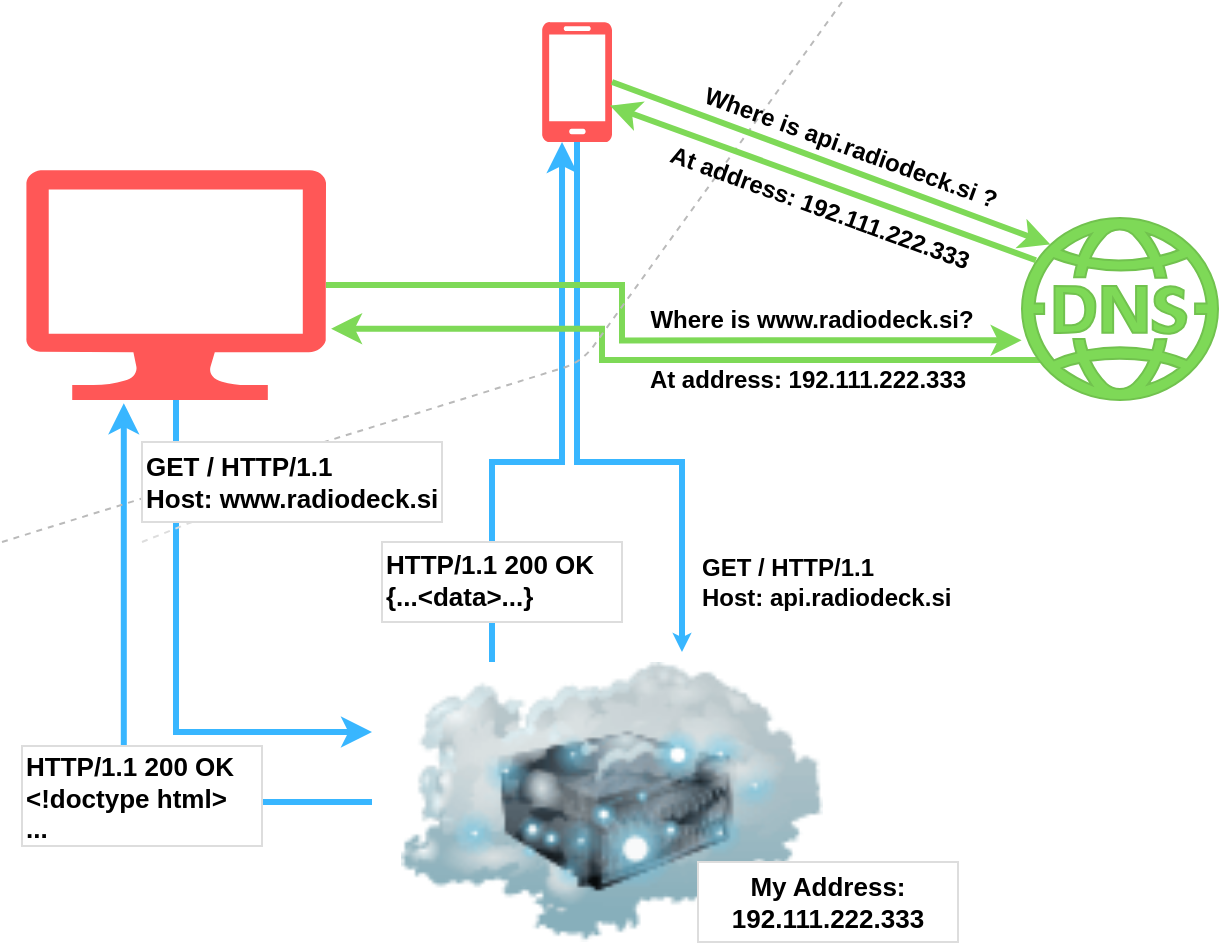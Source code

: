 <mxfile version="11.1.2" type="device"><diagram id="3nJfoy6oGcFdWj2kei-T" name="Stage 1"><mxGraphModel dx="1187" dy="719" grid="1" gridSize="10" guides="1" tooltips="1" connect="1" arrows="1" fold="1" page="1" pageScale="1" pageWidth="850" pageHeight="1100" math="0" shadow="0"><root><mxCell id="0"/><mxCell id="1" parent="0"/><mxCell id="-Uu16WBb1g9Wl_14GDuS-34" style="edgeStyle=orthogonalEdgeStyle;rounded=0;jumpSize=0;orthogonalLoop=1;jettySize=auto;html=1;exitX=0.25;exitY=0;exitDx=0;exitDy=0;entryX=0.286;entryY=1;entryDx=0;entryDy=0;entryPerimeter=0;startSize=0;endSize=6;strokeColor=#38B6FF;strokeWidth=3;fontSize=13;" parent="1" source="-Uu16WBb1g9Wl_14GDuS-1" target="-Uu16WBb1g9Wl_14GDuS-3" edge="1"><mxGeometry relative="1" as="geometry"><Array as="points"><mxPoint x="275" y="240"/><mxPoint x="310" y="240"/></Array></mxGeometry></mxCell><mxCell id="-Uu16WBb1g9Wl_14GDuS-39" style="edgeStyle=orthogonalEdgeStyle;rounded=0;jumpSize=0;orthogonalLoop=1;jettySize=auto;html=1;exitX=0;exitY=0.5;exitDx=0;exitDy=0;entryX=0.326;entryY=1.014;entryDx=0;entryDy=0;entryPerimeter=0;startSize=0;endSize=6;strokeColor=#38B6FF;strokeWidth=3;fontSize=13;" parent="1" source="-Uu16WBb1g9Wl_14GDuS-1" target="-Uu16WBb1g9Wl_14GDuS-4" edge="1"><mxGeometry relative="1" as="geometry"/></mxCell><mxCell id="-Uu16WBb1g9Wl_14GDuS-1" value="" style="image;html=1;labelBackgroundColor=#ffffff;image=img/lib/clip_art/networking/Cloud_Server_128x128.png" parent="1" vertex="1"><mxGeometry x="215" y="340" width="240" height="140" as="geometry"/></mxCell><mxCell id="-Uu16WBb1g9Wl_14GDuS-28" style="edgeStyle=orthogonalEdgeStyle;rounded=0;jumpSize=0;orthogonalLoop=1;jettySize=auto;html=1;exitX=0.5;exitY=1;exitDx=0;exitDy=0;exitPerimeter=0;startSize=0;endSize=0;strokeColor=#38B6FF;strokeWidth=3;" parent="1" source="-Uu16WBb1g9Wl_14GDuS-3" edge="1"><mxGeometry relative="1" as="geometry"><mxPoint x="370" y="335" as="targetPoint"/><Array as="points"><mxPoint x="318" y="240"/><mxPoint x="370" y="240"/></Array></mxGeometry></mxCell><mxCell id="-Uu16WBb1g9Wl_14GDuS-3" value="" style="pointerEvents=1;shadow=0;dashed=0;html=1;strokeColor=none;labelPosition=center;verticalLabelPosition=bottom;verticalAlign=top;align=center;shape=mxgraph.azure.mobile;fillColor=#FF5757;" parent="1" vertex="1"><mxGeometry x="300" y="20" width="35" height="60" as="geometry"/></mxCell><mxCell id="-Uu16WBb1g9Wl_14GDuS-23" style="edgeStyle=orthogonalEdgeStyle;rounded=0;orthogonalLoop=1;jettySize=auto;html=1;exitX=1;exitY=0.5;exitDx=0;exitDy=0;exitPerimeter=0;entryX=-0.002;entryY=0.672;entryDx=0;entryDy=0;entryPerimeter=0;strokeColor=#7ED957;strokeWidth=3;jumpSize=0;startSize=0;endSize=6;" parent="1" source="-Uu16WBb1g9Wl_14GDuS-4" target="-Uu16WBb1g9Wl_14GDuS-5" edge="1"><mxGeometry relative="1" as="geometry"><Array as="points"><mxPoint x="340" y="152"/><mxPoint x="340" y="179"/></Array></mxGeometry></mxCell><mxCell id="-Uu16WBb1g9Wl_14GDuS-32" style="edgeStyle=orthogonalEdgeStyle;rounded=0;jumpSize=0;orthogonalLoop=1;jettySize=auto;html=1;exitX=0.5;exitY=1;exitDx=0;exitDy=0;exitPerimeter=0;entryX=0;entryY=0.25;entryDx=0;entryDy=0;startSize=0;endSize=6;strokeColor=#38B6FF;strokeWidth=3;fontSize=13;" parent="1" source="-Uu16WBb1g9Wl_14GDuS-4" target="-Uu16WBb1g9Wl_14GDuS-1" edge="1"><mxGeometry relative="1" as="geometry"/></mxCell><mxCell id="-Uu16WBb1g9Wl_14GDuS-4" value="" style="verticalLabelPosition=bottom;html=1;verticalAlign=top;align=center;strokeColor=none;fillColor=#FF5757;shape=mxgraph.azure.computer;pointerEvents=1;" parent="1" vertex="1"><mxGeometry x="42" y="94" width="150" height="115" as="geometry"/></mxCell><mxCell id="-Uu16WBb1g9Wl_14GDuS-29" style="edgeStyle=orthogonalEdgeStyle;rounded=0;jumpSize=0;orthogonalLoop=1;jettySize=auto;html=1;exitX=0.145;exitY=0.855;exitDx=0;exitDy=0;exitPerimeter=0;entryX=1.017;entryY=0.69;entryDx=0;entryDy=0;entryPerimeter=0;startSize=0;endSize=6;strokeColor=#7ED957;strokeWidth=3;" parent="1" target="-Uu16WBb1g9Wl_14GDuS-4" edge="1"><mxGeometry relative="1" as="geometry"><mxPoint x="554" y="189" as="sourcePoint"/><mxPoint x="250" y="189" as="targetPoint"/><Array as="points"><mxPoint x="330" y="189"/><mxPoint x="330" y="173"/></Array></mxGeometry></mxCell><mxCell id="-Uu16WBb1g9Wl_14GDuS-5" value="" style="shadow=0;dashed=0;html=1;strokeColor=#71C24E;labelPosition=center;verticalLabelPosition=bottom;verticalAlign=top;align=center;shape=mxgraph.mscae.cloud.azure_dns;fillColor=#7ED957;pointerEvents=1;" parent="1" vertex="1"><mxGeometry x="540" y="118" width="98" height="91" as="geometry"/></mxCell><mxCell id="-Uu16WBb1g9Wl_14GDuS-6" value="" style="endArrow=none;dashed=1;html=1;strokeColor=#BABABA;" parent="1" edge="1"><mxGeometry width="50" height="50" relative="1" as="geometry"><mxPoint x="30" y="280" as="sourcePoint"/><mxPoint x="450" y="10" as="targetPoint"/><Array as="points"><mxPoint x="320" y="190"/></Array></mxGeometry></mxCell><mxCell id="-Uu16WBb1g9Wl_14GDuS-25" value="Where is www.radiodeck.si?" style="text;html=1;strokeColor=none;fillColor=none;align=center;verticalAlign=middle;whiteSpace=wrap;rounded=0;fontStyle=1" parent="1" vertex="1"><mxGeometry x="340" y="154" width="190" height="30" as="geometry"/></mxCell><mxCell id="-Uu16WBb1g9Wl_14GDuS-27" value="At address: 192.111.222.333" style="text;html=1;strokeColor=none;fillColor=none;align=center;verticalAlign=middle;whiteSpace=wrap;rounded=0;fontStyle=1" parent="1" vertex="1"><mxGeometry x="317.5" y="184" width="230" height="30" as="geometry"/></mxCell><mxCell id="-Uu16WBb1g9Wl_14GDuS-9" value="" style="endArrow=classic;html=1;strokeColor=#7ED957;strokeWidth=3;exitX=0.071;exitY=0.419;exitDx=0;exitDy=0;exitPerimeter=0;entryX=0.97;entryY=0.98;entryDx=0;entryDy=0;entryPerimeter=0;" parent="1" edge="1"><mxGeometry width="50" height="50" relative="1" as="geometry"><mxPoint x="546.958" y="139.129" as="sourcePoint"/><mxPoint x="333.95" y="61.8" as="targetPoint"/></mxGeometry></mxCell><mxCell id="-Uu16WBb1g9Wl_14GDuS-10" value="&lt;b&gt;At address: 192.111.222.333&lt;br&gt;&lt;/b&gt;" style="text;html=1;strokeColor=none;fillColor=none;align=center;verticalAlign=middle;whiteSpace=wrap;rounded=0;rotation=20;" parent="1" vertex="1"><mxGeometry x="344" y="98" width="190" height="30" as="geometry"/></mxCell><mxCell id="-Uu16WBb1g9Wl_14GDuS-7" value="" style="endArrow=classic;html=1;strokeColor=#7ED957;strokeWidth=3;entryX=0.145;entryY=0.145;entryDx=0;entryDy=0;entryPerimeter=0;" parent="1" target="-Uu16WBb1g9Wl_14GDuS-5" edge="1"><mxGeometry width="50" height="50" relative="1" as="geometry"><mxPoint x="335" y="50" as="sourcePoint"/><mxPoint x="420" y="130" as="targetPoint"/></mxGeometry></mxCell><mxCell id="-Uu16WBb1g9Wl_14GDuS-8" value="&lt;b&gt;Where is api.radiodeck.si ?&lt;/b&gt;" style="text;html=1;strokeColor=none;fillColor=none;align=center;verticalAlign=middle;whiteSpace=wrap;rounded=0;rotation=20;" parent="1" vertex="1"><mxGeometry x="368" y="62" width="173" height="42" as="geometry"/></mxCell><mxCell id="-Uu16WBb1g9Wl_14GDuS-30" value="GET / HTTP/1.1&lt;br&gt;Host: api.radiodeck.si" style="text;html=1;strokeColor=none;fillColor=none;align=left;verticalAlign=middle;whiteSpace=wrap;rounded=0;fontStyle=1" parent="1" vertex="1"><mxGeometry x="378" y="280" width="172" height="40" as="geometry"/></mxCell><mxCell id="-Uu16WBb1g9Wl_14GDuS-31" value="My Address: 192.111.222.333" style="text;html=1;strokeColor=#DDDDDD;fillColor=#ffffff;align=center;verticalAlign=middle;whiteSpace=wrap;rounded=0;fontStyle=1;fontSize=13;" parent="1" vertex="1"><mxGeometry x="378" y="440" width="130" height="40" as="geometry"/></mxCell><mxCell id="-Uu16WBb1g9Wl_14GDuS-35" value="HTTP/1.1 200 OK&lt;br style=&quot;font-size: 13px&quot;&gt;{...&amp;lt;data&amp;gt;...}&lt;br&gt;" style="text;html=1;resizable=0;points=[];autosize=1;align=left;verticalAlign=middle;spacingTop=-2;fontSize=13;fontStyle=1;lineHeight:20;fillColor=#ffffff;strokeColor=#DDDDDD;spacing=2;spacingLeft=0;horizontal=1;" parent="1" vertex="1"><mxGeometry x="220" y="280" width="120" height="40" as="geometry"/></mxCell><mxCell id="-Uu16WBb1g9Wl_14GDuS-33" value="GET / HTTP/1.1&lt;br&gt;Host: www.radiodeck.si&amp;nbsp;" style="text;html=1;resizable=0;points=[];autosize=1;align=left;verticalAlign=middle;spacingTop=-1;fontSize=13;lineHeight:20;fontStyle=1;fillColor=#ffffff;strokeColor=#DDDDDD;padding:5 5;" parent="1" vertex="1"><mxGeometry x="100" y="230" width="150" height="40" as="geometry"/></mxCell><mxCell id="-Uu16WBb1g9Wl_14GDuS-38" value="" style="endArrow=none;dashed=1;html=1;strokeColor=#dddddd;" parent="1" target="-Uu16WBb1g9Wl_14GDuS-33" edge="1"><mxGeometry width="50" height="50" relative="1" as="geometry"><mxPoint x="100" y="280" as="sourcePoint"/><mxPoint x="430" y="40" as="targetPoint"/><Array as="points"/></mxGeometry></mxCell><mxCell id="-Uu16WBb1g9Wl_14GDuS-40" value="&lt;b&gt;HTTP/1.1 200 OK&lt;br&gt;&amp;lt;!doctype html&amp;gt;&lt;br&gt;...&lt;br&gt;&lt;/b&gt;" style="text;html=1;resizable=0;points=[];autosize=1;align=left;verticalAlign=top;spacingTop=-4;fontSize=13;fillColor=#ffffff;strokeColor=#DDDDDD;" parent="1" vertex="1"><mxGeometry x="40" y="382" width="120" height="50" as="geometry"/></mxCell></root></mxGraphModel></diagram><diagram id="2sWKMixlyo73622JAnGI" name="Vertical vs Horizontal"><mxGraphModel dx="1187" dy="674" grid="1" gridSize="10" guides="1" tooltips="1" connect="1" arrows="1" fold="1" page="1" pageScale="1" pageWidth="850" pageHeight="1100" math="0" shadow="0"><root><mxCell id="BT8awg3goA2hjk5dJv_y-0"/><mxCell id="BT8awg3goA2hjk5dJv_y-1" parent="BT8awg3goA2hjk5dJv_y-0"/><mxCell id="Ec88uIkxHzUXsd036Urk-0" value="" style="aspect=fixed;html=1;perimeter=none;align=center;shadow=0;dashed=0;image;fontSize=12;image=img/lib/mscae/VMScale.svg;strokeColor=#DDDDDD;fillColor=#ffffff;" vertex="1" parent="BT8awg3goA2hjk5dJv_y-1"><mxGeometry x="130" y="80" width="180" height="180" as="geometry"/></mxCell><mxCell id="Ec88uIkxHzUXsd036Urk-1" value="" style="aspect=fixed;html=1;perimeter=none;align=center;shadow=0;dashed=0;image;fontSize=12;image=img/lib/mscae/VM_Scale_Set.svg;strokeColor=#DDDDDD;fillColor=#ffffff;" vertex="1" parent="BT8awg3goA2hjk5dJv_y-1"><mxGeometry x="440" y="80" width="180" height="180" as="geometry"/></mxCell><mxCell id="Ec88uIkxHzUXsd036Urk-2" value="" style="html=1;shadow=0;dashed=0;align=center;verticalAlign=middle;shape=mxgraph.arrows2.arrow;dy=0.57;dx=21.91;direction=north;notch=0;strokeColor=#DDDDDD;fillColor=#000000;fontSize=13;" vertex="1" parent="BT8awg3goA2hjk5dJv_y-1"><mxGeometry x="80" y="60" width="40" height="200" as="geometry"/></mxCell><mxCell id="Ec88uIkxHzUXsd036Urk-3" value="" style="html=1;shadow=0;dashed=0;align=center;verticalAlign=middle;shape=mxgraph.arrows2.twoWayArrow;dy=0.43;dx=21.01;strokeColor=#DDDDDD;fillColor=#000000;fontSize=13;rotation=0;" vertex="1" parent="BT8awg3goA2hjk5dJv_y-1"><mxGeometry x="410" y="260" width="280" height="37" as="geometry"/></mxCell><mxCell id="Ec88uIkxHzUXsd036Urk-4" value="Scale up" style="text;html=1;resizable=0;points=[];autosize=1;align=left;verticalAlign=top;spacingTop=-4;fontSize=13;rotation=0;fontStyle=1;horizontal=0;" vertex="1" parent="BT8awg3goA2hjk5dJv_y-1"><mxGeometry x="71" y="220" width="70" height="20" as="geometry"/></mxCell><mxCell id="Ec88uIkxHzUXsd036Urk-5" value="Scale out" style="text;html=1;resizable=0;points=[];autosize=1;align=left;verticalAlign=top;spacingTop=-4;fontSize=13;fontStyle=1" vertex="1" parent="BT8awg3goA2hjk5dJv_y-1"><mxGeometry x="523" y="287" width="70" height="20" as="geometry"/></mxCell></root></mxGraphModel></diagram><diagram name="Stage 2" id="PoZDc-99B14uNeKx4Tjb"><mxGraphModel dx="1187" dy="674" grid="1" gridSize="10" guides="1" tooltips="1" connect="1" arrows="1" fold="1" page="1" pageScale="1" pageWidth="850" pageHeight="1100" math="0" shadow="0"><root><mxCell id="g5ZHAbQ3WKok41ewCpHk-0"/><mxCell id="g5ZHAbQ3WKok41ewCpHk-1" parent="g5ZHAbQ3WKok41ewCpHk-0"/><mxCell id="A1NJj4oqkaGrCrGVCKDy-2" style="edgeStyle=orthogonalEdgeStyle;rounded=0;jumpSize=0;orthogonalLoop=1;jettySize=auto;html=1;exitX=1;exitY=0.25;exitDx=0;exitDy=0;entryX=0.007;entryY=0.188;entryDx=0;entryDy=0;entryPerimeter=0;startSize=0;endSize=6;strokeColor=#808080;strokeWidth=3;fontSize=13;" edge="1" parent="g5ZHAbQ3WKok41ewCpHk-1" source="g5ZHAbQ3WKok41ewCpHk-4" target="A1NJj4oqkaGrCrGVCKDy-0"><mxGeometry relative="1" as="geometry"/></mxCell><mxCell id="g5ZHAbQ3WKok41ewCpHk-4" value="" style="image;html=1;labelBackgroundColor=#ffffff;image=img/lib/clip_art/networking/Cloud_Server_128x128.png" vertex="1" parent="g5ZHAbQ3WKok41ewCpHk-1"><mxGeometry x="215" y="340" width="240" height="140" as="geometry"/></mxCell><mxCell id="Jz-oj68J00S4x5pX6aOe-2" style="edgeStyle=orthogonalEdgeStyle;rounded=0;jumpSize=0;orthogonalLoop=1;jettySize=auto;html=1;exitX=0.5;exitY=1;exitDx=0;exitDy=0;exitPerimeter=0;startArrow=classic;startFill=1;startSize=6;endSize=6;strokeColor=#38B6FF;strokeWidth=3;fontSize=13;" edge="1" parent="g5ZHAbQ3WKok41ewCpHk-1" source="g5ZHAbQ3WKok41ewCpHk-6" target="g5ZHAbQ3WKok41ewCpHk-4"><mxGeometry relative="1" as="geometry"><Array as="points"><mxPoint x="318" y="240"/><mxPoint x="318" y="240"/></Array></mxGeometry></mxCell><mxCell id="g5ZHAbQ3WKok41ewCpHk-6" value="" style="pointerEvents=1;shadow=0;dashed=0;html=1;strokeColor=none;labelPosition=center;verticalLabelPosition=bottom;verticalAlign=top;align=center;shape=mxgraph.azure.mobile;fillColor=#FF5757;" vertex="1" parent="g5ZHAbQ3WKok41ewCpHk-1"><mxGeometry x="300" y="20" width="35" height="60" as="geometry"/></mxCell><mxCell id="g5ZHAbQ3WKok41ewCpHk-8" style="edgeStyle=orthogonalEdgeStyle;rounded=0;jumpSize=0;orthogonalLoop=1;jettySize=auto;html=1;exitX=0.5;exitY=1;exitDx=0;exitDy=0;exitPerimeter=0;entryX=0;entryY=0.25;entryDx=0;entryDy=0;startSize=6;endSize=6;strokeColor=#38B6FF;strokeWidth=3;fontSize=13;startArrow=classic;startFill=1;" edge="1" parent="g5ZHAbQ3WKok41ewCpHk-1" source="g5ZHAbQ3WKok41ewCpHk-9" target="g5ZHAbQ3WKok41ewCpHk-4"><mxGeometry relative="1" as="geometry"/></mxCell><mxCell id="Jz-oj68J00S4x5pX6aOe-1" style="edgeStyle=orthogonalEdgeStyle;rounded=0;jumpSize=0;orthogonalLoop=1;jettySize=auto;html=1;exitX=1;exitY=0.5;exitDx=0;exitDy=0;exitPerimeter=0;entryX=0;entryY=0.5;entryDx=0;entryDy=0;entryPerimeter=0;startArrow=classic;startFill=1;startSize=6;endSize=6;strokeColor=#7ED957;strokeWidth=3;fontSize=13;" edge="1" parent="g5ZHAbQ3WKok41ewCpHk-1" source="g5ZHAbQ3WKok41ewCpHk-9" target="g5ZHAbQ3WKok41ewCpHk-11"><mxGeometry relative="1" as="geometry"/></mxCell><mxCell id="g5ZHAbQ3WKok41ewCpHk-9" value="" style="verticalLabelPosition=bottom;html=1;verticalAlign=top;align=center;strokeColor=none;fillColor=#FF5757;shape=mxgraph.azure.computer;pointerEvents=1;" vertex="1" parent="g5ZHAbQ3WKok41ewCpHk-1"><mxGeometry x="42" y="94" width="150" height="115" as="geometry"/></mxCell><mxCell id="g5ZHAbQ3WKok41ewCpHk-11" value="" style="shadow=0;dashed=0;html=1;strokeColor=#71C24E;labelPosition=center;verticalLabelPosition=bottom;verticalAlign=top;align=center;shape=mxgraph.mscae.cloud.azure_dns;fillColor=#7ED957;pointerEvents=1;" vertex="1" parent="g5ZHAbQ3WKok41ewCpHk-1"><mxGeometry x="540" y="118" width="98" height="91" as="geometry"/></mxCell><mxCell id="g5ZHAbQ3WKok41ewCpHk-12" value="" style="endArrow=none;dashed=1;html=1;strokeColor=#BABABA;" edge="1" parent="g5ZHAbQ3WKok41ewCpHk-1"><mxGeometry width="50" height="50" relative="1" as="geometry"><mxPoint x="30" y="280" as="sourcePoint"/><mxPoint x="450" y="10" as="targetPoint"/><Array as="points"><mxPoint x="320" y="190"/></Array></mxGeometry></mxCell><mxCell id="g5ZHAbQ3WKok41ewCpHk-17" value="" style="endArrow=classic;html=1;strokeColor=#7ED957;strokeWidth=3;entryX=0.145;entryY=0.145;entryDx=0;entryDy=0;entryPerimeter=0;startArrow=classic;startFill=1;" edge="1" parent="g5ZHAbQ3WKok41ewCpHk-1" target="g5ZHAbQ3WKok41ewCpHk-11"><mxGeometry width="50" height="50" relative="1" as="geometry"><mxPoint x="335" y="50" as="sourcePoint"/><mxPoint x="420" y="130" as="targetPoint"/></mxGeometry></mxCell><mxCell id="g5ZHAbQ3WKok41ewCpHk-20" value="App server:&lt;br&gt;192.111.222.333" style="text;html=1;strokeColor=#DDDDDD;fillColor=#ffffff;align=center;verticalAlign=middle;whiteSpace=wrap;rounded=0;fontStyle=1;fontSize=13;" vertex="1" parent="g5ZHAbQ3WKok41ewCpHk-1"><mxGeometry x="374" y="446" width="130" height="40" as="geometry"/></mxCell><mxCell id="g5ZHAbQ3WKok41ewCpHk-23" value="" style="endArrow=none;dashed=1;html=1;strokeColor=#dddddd;" edge="1" parent="g5ZHAbQ3WKok41ewCpHk-1"><mxGeometry width="50" height="50" relative="1" as="geometry"><mxPoint x="100" y="280" as="sourcePoint"/><mxPoint x="125" y="270" as="targetPoint"/><Array as="points"/></mxGeometry></mxCell><mxCell id="A1NJj4oqkaGrCrGVCKDy-4" style="edgeStyle=orthogonalEdgeStyle;rounded=0;jumpSize=0;orthogonalLoop=1;jettySize=auto;html=1;exitX=0;exitY=0.5;exitDx=0;exitDy=0;startSize=0;endSize=6;strokeColor=#808080;strokeWidth=3;fontSize=13;" edge="1" parent="g5ZHAbQ3WKok41ewCpHk-1"><mxGeometry relative="1" as="geometry"><mxPoint x="610" y="395" as="sourcePoint"/><mxPoint x="455" y="395" as="targetPoint"/></mxGeometry></mxCell><mxCell id="A1NJj4oqkaGrCrGVCKDy-0" value="" style="image;html=1;labelBackgroundColor=#ffffff;image=img/lib/clip_art/computers/Database_128x128.png;strokeColor=#DDDDDD;fillColor=#ffffff;fontSize=13;align=left;" vertex="1" parent="g5ZHAbQ3WKok41ewCpHk-1"><mxGeometry x="610" y="354" width="118" height="112" as="geometry"/></mxCell><mxCell id="A1NJj4oqkaGrCrGVCKDy-3" value="CRUD" style="text;html=1;resizable=0;points=[];autosize=1;align=left;verticalAlign=top;spacingTop=-4;fontSize=13;fillColor=#ffffff;strokeColor=#DDDDDD;fontStyle=1" vertex="1" parent="g5ZHAbQ3WKok41ewCpHk-1"><mxGeometry x="501" y="352" width="50" height="20" as="geometry"/></mxCell><mxCell id="A1NJj4oqkaGrCrGVCKDy-5" value="(Data) Response" style="text;html=1;resizable=0;points=[];autosize=1;align=left;verticalAlign=top;spacingTop=-4;fontSize=13;fontStyle=1;fillColor=#ffffff;strokeColor=#DDDDDD;" vertex="1" parent="g5ZHAbQ3WKok41ewCpHk-1"><mxGeometry x="488.5" y="401" width="110" height="20" as="geometry"/></mxCell><mxCell id="Jz-oj68J00S4x5pX6aOe-0" value="DB server:&lt;br&gt;Private IP: 10.0.0.27" style="text;html=1;strokeColor=#DDDDDD;fillColor=#ffffff;align=center;verticalAlign=middle;whiteSpace=wrap;rounded=0;fontStyle=1;fontSize=13;" vertex="1" parent="g5ZHAbQ3WKok41ewCpHk-1"><mxGeometry x="570" y="460" width="130" height="40" as="geometry"/></mxCell></root></mxGraphModel></diagram><diagram name="Stage 3" id="ZQL0viO6HCXDXiIm9Lyj"><mxGraphModel dx="1187" dy="674" grid="1" gridSize="10" guides="1" tooltips="1" connect="1" arrows="1" fold="1" page="1" pageScale="1" pageWidth="850" pageHeight="1100" math="0" shadow="0"><root><mxCell id="cGSfMwPuqMofTitwZZma-0"/><mxCell id="cGSfMwPuqMofTitwZZma-1" parent="cGSfMwPuqMofTitwZZma-0"/><mxCell id="cGSfMwPuqMofTitwZZma-2" style="edgeStyle=orthogonalEdgeStyle;rounded=0;jumpSize=0;orthogonalLoop=1;jettySize=auto;html=1;startSize=6;endSize=6;strokeColor=#808080;strokeWidth=3;fontSize=13;startArrow=classic;startFill=1;" edge="1" parent="cGSfMwPuqMofTitwZZma-1" source="cGSfMwPuqMofTitwZZma-3" target="cGSfMwPuqMofTitwZZma-15"><mxGeometry relative="1" as="geometry"/></mxCell><mxCell id="cGSfMwPuqMofTitwZZma-3" value="" style="image;html=1;labelBackgroundColor=#ffffff;image=img/lib/clip_art/networking/Cloud_Server_128x128.png" vertex="1" parent="cGSfMwPuqMofTitwZZma-1"><mxGeometry x="347" y="340" width="240" height="140" as="geometry"/></mxCell><mxCell id="cGSfMwPuqMofTitwZZma-4" style="edgeStyle=orthogonalEdgeStyle;rounded=0;jumpSize=0;orthogonalLoop=1;jettySize=auto;html=1;exitX=0.5;exitY=1;exitDx=0;exitDy=0;exitPerimeter=0;startArrow=classic;startFill=1;startSize=6;endSize=6;strokeColor=#38B6FF;strokeWidth=3;fontSize=13;" edge="1" parent="cGSfMwPuqMofTitwZZma-1" source="cGSfMwPuqMofTitwZZma-5"><mxGeometry relative="1" as="geometry"><mxPoint x="329" y="260" as="targetPoint"/></mxGeometry></mxCell><mxCell id="cGSfMwPuqMofTitwZZma-5" value="" style="pointerEvents=1;shadow=0;dashed=0;html=1;strokeColor=none;labelPosition=center;verticalLabelPosition=bottom;verticalAlign=top;align=center;shape=mxgraph.azure.mobile;fillColor=#FF5757;" vertex="1" parent="cGSfMwPuqMofTitwZZma-1"><mxGeometry x="300" y="20" width="35" height="60" as="geometry"/></mxCell><mxCell id="cGSfMwPuqMofTitwZZma-7" style="edgeStyle=orthogonalEdgeStyle;rounded=0;jumpSize=0;orthogonalLoop=1;jettySize=auto;html=1;exitX=1;exitY=0.5;exitDx=0;exitDy=0;exitPerimeter=0;entryX=0;entryY=0.5;entryDx=0;entryDy=0;entryPerimeter=0;startArrow=classic;startFill=1;startSize=6;endSize=6;strokeColor=#7ED957;strokeWidth=3;fontSize=13;" edge="1" parent="cGSfMwPuqMofTitwZZma-1" source="cGSfMwPuqMofTitwZZma-8" target="cGSfMwPuqMofTitwZZma-9"><mxGeometry relative="1" as="geometry"/></mxCell><mxCell id="cGSfMwPuqMofTitwZZma-8" value="" style="verticalLabelPosition=bottom;html=1;verticalAlign=top;align=center;strokeColor=none;fillColor=#FF5757;shape=mxgraph.azure.computer;pointerEvents=1;" vertex="1" parent="cGSfMwPuqMofTitwZZma-1"><mxGeometry x="42" y="94" width="150" height="115" as="geometry"/></mxCell><mxCell id="cGSfMwPuqMofTitwZZma-9" value="" style="shadow=0;dashed=0;html=1;strokeColor=#71C24E;labelPosition=center;verticalLabelPosition=bottom;verticalAlign=top;align=center;shape=mxgraph.mscae.cloud.azure_dns;fillColor=#7ED957;pointerEvents=1;" vertex="1" parent="cGSfMwPuqMofTitwZZma-1"><mxGeometry x="540" y="118" width="98" height="91" as="geometry"/></mxCell><mxCell id="cGSfMwPuqMofTitwZZma-10" value="" style="endArrow=none;dashed=1;html=1;strokeColor=#BABABA;" edge="1" parent="cGSfMwPuqMofTitwZZma-1"><mxGeometry width="50" height="50" relative="1" as="geometry"><mxPoint x="30" y="280" as="sourcePoint"/><mxPoint x="450" y="10" as="targetPoint"/><Array as="points"><mxPoint x="320" y="190"/></Array></mxGeometry></mxCell><mxCell id="cGSfMwPuqMofTitwZZma-11" value="" style="endArrow=classic;html=1;strokeColor=#7ED957;strokeWidth=3;entryX=0.145;entryY=0.145;entryDx=0;entryDy=0;entryPerimeter=0;startArrow=classic;startFill=1;" edge="1" parent="cGSfMwPuqMofTitwZZma-1" target="cGSfMwPuqMofTitwZZma-9"><mxGeometry width="50" height="50" relative="1" as="geometry"><mxPoint x="335" y="50" as="sourcePoint"/><mxPoint x="420" y="130" as="targetPoint"/></mxGeometry></mxCell><mxCell id="cGSfMwPuqMofTitwZZma-12" value="App server:&lt;br&gt;192.111.222.333" style="text;html=1;strokeColor=#DDDDDD;fillColor=#ffffff;align=center;verticalAlign=middle;whiteSpace=wrap;rounded=0;fontStyle=1;fontSize=13;" vertex="1" parent="cGSfMwPuqMofTitwZZma-1"><mxGeometry x="335" y="230" width="130" height="40" as="geometry"/></mxCell><mxCell id="cGSfMwPuqMofTitwZZma-13" value="" style="endArrow=none;dashed=1;html=1;strokeColor=#dddddd;" edge="1" parent="cGSfMwPuqMofTitwZZma-1"><mxGeometry width="50" height="50" relative="1" as="geometry"><mxPoint x="100" y="280" as="sourcePoint"/><mxPoint x="125" y="270" as="targetPoint"/><Array as="points"/></mxGeometry></mxCell><mxCell id="73cYkox-nN-3pwG5R0yR-5" style="edgeStyle=orthogonalEdgeStyle;rounded=0;jumpSize=0;orthogonalLoop=1;jettySize=auto;html=1;exitX=0;exitY=0.75;exitDx=0;exitDy=0;entryX=0.5;entryY=1;entryDx=0;entryDy=0;startArrow=classic;startFill=1;startSize=6;endSize=6;strokeColor=#808080;strokeWidth=3;fontSize=13;" edge="1" parent="cGSfMwPuqMofTitwZZma-1" source="cGSfMwPuqMofTitwZZma-15" target="cGSfMwPuqMofTitwZZma-19"><mxGeometry relative="1" as="geometry"/></mxCell><mxCell id="cGSfMwPuqMofTitwZZma-15" value="" style="image;html=1;labelBackgroundColor=#ffffff;image=img/lib/clip_art/computers/Database_128x128.png;strokeColor=#DDDDDD;fillColor=#ffffff;fontSize=13;align=left;" vertex="1" parent="cGSfMwPuqMofTitwZZma-1"><mxGeometry x="680" y="396" width="118" height="112" as="geometry"/></mxCell><mxCell id="cGSfMwPuqMofTitwZZma-19" value="" style="image;html=1;labelBackgroundColor=#ffffff;image=img/lib/clip_art/networking/Cloud_Server_128x128.png;imageBackground=none;imageBorder=none;" vertex="1" parent="cGSfMwPuqMofTitwZZma-1"><mxGeometry x="88.5" y="368" width="240" height="140" as="geometry"/></mxCell><mxCell id="73cYkox-nN-3pwG5R0yR-0" style="edgeStyle=orthogonalEdgeStyle;rounded=0;jumpSize=0;orthogonalLoop=1;jettySize=auto;html=1;exitX=0;exitY=0.71;exitDx=0;exitDy=0;exitPerimeter=0;startArrow=none;startFill=0;startSize=6;endSize=6;strokeColor=#4C0099;strokeWidth=3;fontSize=13;" edge="1" parent="cGSfMwPuqMofTitwZZma-1" source="cGSfMwPuqMofTitwZZma-21" target="cGSfMwPuqMofTitwZZma-19"><mxGeometry relative="1" as="geometry"/></mxCell><mxCell id="73cYkox-nN-3pwG5R0yR-1" style="edgeStyle=orthogonalEdgeStyle;rounded=0;jumpSize=0;orthogonalLoop=1;jettySize=auto;html=1;exitX=1;exitY=0.71;exitDx=0;exitDy=0;exitPerimeter=0;startArrow=none;startFill=0;startSize=6;endSize=6;strokeColor=#4C0099;strokeWidth=3;fontSize=13;" edge="1" parent="cGSfMwPuqMofTitwZZma-1" source="cGSfMwPuqMofTitwZZma-21" target="cGSfMwPuqMofTitwZZma-3"><mxGeometry relative="1" as="geometry"/></mxCell><mxCell id="cGSfMwPuqMofTitwZZma-21" value="" style="pointerEvents=1;shadow=0;dashed=0;html=1;strokeColor=none;labelPosition=center;verticalLabelPosition=bottom;verticalAlign=top;align=center;shape=mxgraph.azure.load_balancer_generic;fillColor=#00188D;fontSize=13;" vertex="1" parent="cGSfMwPuqMofTitwZZma-1"><mxGeometry x="310" y="270" width="37" height="50" as="geometry"/></mxCell><mxCell id="73cYkox-nN-3pwG5R0yR-2" value="Private IP: 10.0.0.1" style="text;html=1;resizable=0;points=[];autosize=1;align=left;verticalAlign=top;spacingTop=-4;fontSize=13;fontStyle=1" vertex="1" parent="cGSfMwPuqMofTitwZZma-1"><mxGeometry x="155" y="366" width="130" height="20" as="geometry"/></mxCell><mxCell id="73cYkox-nN-3pwG5R0yR-3" value="Private IP: 10.0.0.2" style="text;html=1;resizable=0;points=[];autosize=1;align=left;verticalAlign=top;spacingTop=-4;fontSize=13;fontStyle=1" vertex="1" parent="cGSfMwPuqMofTitwZZma-1"><mxGeometry x="405" y="342" width="130" height="20" as="geometry"/></mxCell><mxCell id="73cYkox-nN-3pwG5R0yR-4" value="Private IP: 10.0.0.27" style="text;html=1;strokeColor=none;fillColor=none;align=center;verticalAlign=middle;whiteSpace=wrap;rounded=0;fontStyle=1;fontSize=13;" vertex="1" parent="cGSfMwPuqMofTitwZZma-1"><mxGeometry x="649" y="368" width="130" height="28" as="geometry"/></mxCell><mxCell id="73cYkox-nN-3pwG5R0yR-6" style="edgeStyle=orthogonalEdgeStyle;rounded=0;jumpSize=0;orthogonalLoop=1;jettySize=auto;html=1;exitX=1.022;exitY=0.72;exitDx=0;exitDy=0;exitPerimeter=0;startArrow=classic;startFill=1;startSize=6;endSize=6;strokeColor=#38B6FF;strokeWidth=3;fontSize=13;" edge="1" parent="cGSfMwPuqMofTitwZZma-1" source="cGSfMwPuqMofTitwZZma-8" target="cGSfMwPuqMofTitwZZma-21"><mxGeometry relative="1" as="geometry"><mxPoint x="328" y="90" as="sourcePoint"/><mxPoint x="300" y="270" as="targetPoint"/><Array as="points"><mxPoint x="280" y="177"/><mxPoint x="280" y="270"/></Array></mxGeometry></mxCell></root></mxGraphModel></diagram><diagram name="Read Replicas" id="R8d6XLl1rpQ7DRcMDYKP"><mxGraphModel dx="1187" dy="674" grid="1" gridSize="10" guides="1" tooltips="1" connect="1" arrows="1" fold="1" page="1" pageScale="1" pageWidth="850" pageHeight="1100" math="0" shadow="0"><root><mxCell id="GTmYkzawxUeYqtZ1OSX5-0"/><mxCell id="GTmYkzawxUeYqtZ1OSX5-1" parent="GTmYkzawxUeYqtZ1OSX5-0"/><mxCell id="GTmYkzawxUeYqtZ1OSX5-3" value="" style="image;html=1;labelBackgroundColor=#ffffff;image=img/lib/clip_art/networking/Cloud_Server_128x128.png" parent="GTmYkzawxUeYqtZ1OSX5-1" vertex="1"><mxGeometry x="230" y="340" width="240" height="140" as="geometry"/></mxCell><mxCell id="GTmYkzawxUeYqtZ1OSX5-4" style="edgeStyle=orthogonalEdgeStyle;rounded=0;jumpSize=0;orthogonalLoop=1;jettySize=auto;html=1;exitX=0.5;exitY=1;exitDx=0;exitDy=0;exitPerimeter=0;startArrow=classic;startFill=1;startSize=6;endSize=6;strokeColor=#38B6FF;strokeWidth=3;fontSize=13;entryX=0.5;entryY=0;entryDx=0;entryDy=0;entryPerimeter=0;" parent="GTmYkzawxUeYqtZ1OSX5-1" source="GTmYkzawxUeYqtZ1OSX5-5" target="GTmYkzawxUeYqtZ1OSX5-18" edge="1"><mxGeometry relative="1" as="geometry"><mxPoint x="290" y="260" as="targetPoint"/></mxGeometry></mxCell><mxCell id="GTmYkzawxUeYqtZ1OSX5-5" value="" style="pointerEvents=1;shadow=0;dashed=0;html=1;strokeColor=none;labelPosition=center;verticalLabelPosition=bottom;verticalAlign=top;align=center;shape=mxgraph.azure.mobile;fillColor=#FF5757;" parent="GTmYkzawxUeYqtZ1OSX5-1" vertex="1"><mxGeometry x="300" y="20" width="35" height="60" as="geometry"/></mxCell><mxCell id="GTmYkzawxUeYqtZ1OSX5-6" style="edgeStyle=orthogonalEdgeStyle;rounded=0;jumpSize=0;orthogonalLoop=1;jettySize=auto;html=1;exitX=1;exitY=0.5;exitDx=0;exitDy=0;exitPerimeter=0;entryX=0;entryY=0.5;entryDx=0;entryDy=0;entryPerimeter=0;startArrow=classic;startFill=1;startSize=6;endSize=6;strokeColor=#7ED957;strokeWidth=3;fontSize=13;" parent="GTmYkzawxUeYqtZ1OSX5-1" source="GTmYkzawxUeYqtZ1OSX5-7" target="GTmYkzawxUeYqtZ1OSX5-8" edge="1"><mxGeometry relative="1" as="geometry"/></mxCell><mxCell id="GTmYkzawxUeYqtZ1OSX5-7" value="" style="verticalLabelPosition=bottom;html=1;verticalAlign=top;align=center;strokeColor=none;fillColor=#FF5757;shape=mxgraph.azure.computer;pointerEvents=1;" parent="GTmYkzawxUeYqtZ1OSX5-1" vertex="1"><mxGeometry x="42" y="94" width="150" height="115" as="geometry"/></mxCell><mxCell id="GTmYkzawxUeYqtZ1OSX5-8" value="" style="shadow=0;dashed=0;html=1;strokeColor=#71C24E;labelPosition=center;verticalLabelPosition=bottom;verticalAlign=top;align=center;shape=mxgraph.mscae.cloud.azure_dns;fillColor=#7ED957;pointerEvents=1;" parent="GTmYkzawxUeYqtZ1OSX5-1" vertex="1"><mxGeometry x="540" y="118" width="98" height="91" as="geometry"/></mxCell><mxCell id="GTmYkzawxUeYqtZ1OSX5-9" value="" style="endArrow=none;dashed=1;html=1;strokeColor=#BABABA;" parent="GTmYkzawxUeYqtZ1OSX5-1" edge="1"><mxGeometry width="50" height="50" relative="1" as="geometry"><mxPoint x="30" y="280" as="sourcePoint"/><mxPoint x="450" y="10" as="targetPoint"/><Array as="points"><mxPoint x="320" y="190"/></Array></mxGeometry></mxCell><mxCell id="GTmYkzawxUeYqtZ1OSX5-10" value="" style="endArrow=classic;html=1;strokeColor=#7ED957;strokeWidth=3;entryX=0.145;entryY=0.145;entryDx=0;entryDy=0;entryPerimeter=0;startArrow=classic;startFill=1;" parent="GTmYkzawxUeYqtZ1OSX5-1" target="GTmYkzawxUeYqtZ1OSX5-8" edge="1"><mxGeometry width="50" height="50" relative="1" as="geometry"><mxPoint x="335" y="50" as="sourcePoint"/><mxPoint x="420" y="130" as="targetPoint"/></mxGeometry></mxCell><mxCell id="GTmYkzawxUeYqtZ1OSX5-12" value="" style="endArrow=none;dashed=1;html=1;strokeColor=#dddddd;" parent="GTmYkzawxUeYqtZ1OSX5-1" edge="1"><mxGeometry width="50" height="50" relative="1" as="geometry"><mxPoint x="100" y="280" as="sourcePoint"/><mxPoint x="125" y="270" as="targetPoint"/><Array as="points"/></mxGeometry></mxCell><mxCell id="GTmYkzawxUeYqtZ1OSX5-14" value="" style="image;html=1;labelBackgroundColor=#ffffff;image=img/lib/clip_art/computers/Database_128x128.png;strokeColor=#DDDDDD;fillColor=#ffffff;fontSize=13;align=left;" parent="GTmYkzawxUeYqtZ1OSX5-1" vertex="1"><mxGeometry x="579" y="350" width="118" height="112" as="geometry"/></mxCell><mxCell id="GTmYkzawxUeYqtZ1OSX5-15" value="" style="image;html=1;labelBackgroundColor=#ffffff;image=img/lib/clip_art/networking/Cloud_Server_128x128.png;imageBackground=none;imageBorder=none;" parent="GTmYkzawxUeYqtZ1OSX5-1" vertex="1"><mxGeometry x="88.5" y="368" width="240" height="140" as="geometry"/></mxCell><mxCell id="GTmYkzawxUeYqtZ1OSX5-16" style="edgeStyle=orthogonalEdgeStyle;rounded=0;jumpSize=0;orthogonalLoop=1;jettySize=auto;html=1;exitX=0;exitY=0.71;exitDx=0;exitDy=0;exitPerimeter=0;startArrow=none;startFill=0;startSize=6;endSize=6;strokeColor=#4C0099;strokeWidth=3;fontSize=13;" parent="GTmYkzawxUeYqtZ1OSX5-1" source="GTmYkzawxUeYqtZ1OSX5-18" target="GTmYkzawxUeYqtZ1OSX5-15" edge="1"><mxGeometry relative="1" as="geometry"/></mxCell><mxCell id="GTmYkzawxUeYqtZ1OSX5-17" style="edgeStyle=orthogonalEdgeStyle;rounded=0;jumpSize=0;orthogonalLoop=1;jettySize=auto;html=1;exitX=1;exitY=0.71;exitDx=0;exitDy=0;exitPerimeter=0;startArrow=none;startFill=0;startSize=6;endSize=6;strokeColor=#4C0099;strokeWidth=3;fontSize=13;" parent="GTmYkzawxUeYqtZ1OSX5-1" source="GTmYkzawxUeYqtZ1OSX5-18" target="GTmYkzawxUeYqtZ1OSX5-3" edge="1"><mxGeometry relative="1" as="geometry"/></mxCell><mxCell id="GTmYkzawxUeYqtZ1OSX5-18" value="" style="pointerEvents=1;shadow=0;dashed=0;html=1;strokeColor=none;labelPosition=center;verticalLabelPosition=bottom;verticalAlign=top;align=center;shape=mxgraph.azure.load_balancer_generic;fillColor=#00188D;fontSize=13;" parent="GTmYkzawxUeYqtZ1OSX5-1" vertex="1"><mxGeometry x="266.5" y="270" width="37" height="50" as="geometry"/></mxCell><mxCell id="GTmYkzawxUeYqtZ1OSX5-22" style="edgeStyle=orthogonalEdgeStyle;rounded=0;jumpSize=0;orthogonalLoop=1;jettySize=auto;html=1;exitX=1.022;exitY=0.72;exitDx=0;exitDy=0;exitPerimeter=0;startArrow=classic;startFill=1;startSize=6;endSize=6;strokeColor=#38B6FF;strokeWidth=3;fontSize=13;entryX=0.5;entryY=0;entryDx=0;entryDy=0;entryPerimeter=0;" parent="GTmYkzawxUeYqtZ1OSX5-1" source="GTmYkzawxUeYqtZ1OSX5-7" target="GTmYkzawxUeYqtZ1OSX5-18" edge="1"><mxGeometry relative="1" as="geometry"><mxPoint x="328" y="90" as="sourcePoint"/><mxPoint x="300" y="270" as="targetPoint"/><Array as="points"><mxPoint x="250" y="177"/><mxPoint x="250" y="270"/></Array></mxGeometry></mxCell><mxCell id="GTmYkzawxUeYqtZ1OSX5-26" value="" style="endArrow=classic;startArrow=classic;html=1;strokeColor=#808080;strokeWidth=3;fontSize=13;entryX=0.439;entryY=1.01;entryDx=0;entryDy=0;entryPerimeter=0;rounded=0;exitX=0.008;exitY=0.58;exitDx=0;exitDy=0;exitPerimeter=0;" parent="GTmYkzawxUeYqtZ1OSX5-1" source="GTmYkzawxUeYqtZ1OSX5-14" edge="1"><mxGeometry width="50" height="50" relative="1" as="geometry"><mxPoint x="560" y="460" as="sourcePoint"/><mxPoint x="363.86" y="472.4" as="targetPoint"/><Array as="points"><mxPoint x="468.5" y="511"/></Array></mxGeometry></mxCell><mxCell id="GTmYkzawxUeYqtZ1OSX5-27" value="" style="endArrow=classic;startArrow=classic;html=1;strokeColor=#808080;strokeWidth=3;fontSize=13;entryX=0.439;entryY=1.01;entryDx=0;entryDy=0;entryPerimeter=0;rounded=0;" parent="GTmYkzawxUeYqtZ1OSX5-1" edge="1"><mxGeometry width="50" height="50" relative="1" as="geometry"><mxPoint x="560" y="550" as="sourcePoint"/><mxPoint x="335.36" y="481.4" as="targetPoint"/><Array as="points"><mxPoint x="440" y="520"/></Array></mxGeometry></mxCell><mxCell id="GTmYkzawxUeYqtZ1OSX5-28" value="" style="image;html=1;labelBackgroundColor=#ffffff;image=img/lib/clip_art/computers/Database_128x128.png;strokeColor=#DDDDDD;fillColor=none;fontSize=13;align=left;" parent="GTmYkzawxUeYqtZ1OSX5-1" vertex="1"><mxGeometry x="638" y="510" width="80" height="80" as="geometry"/></mxCell><mxCell id="GTmYkzawxUeYqtZ1OSX5-24" value="" style="image;html=1;labelBackgroundColor=#ffffff;image=img/lib/clip_art/computers/Database_128x128.png;strokeColor=#DDDDDD;fillColor=none;fontSize=13;align=left;" parent="GTmYkzawxUeYqtZ1OSX5-1" vertex="1"><mxGeometry x="560" y="510" width="80" height="80" as="geometry"/></mxCell><mxCell id="GTmYkzawxUeYqtZ1OSX5-30" value="&lt;b&gt;Read&lt;/b&gt;" style="text;html=1;resizable=0;points=[];autosize=1;align=left;verticalAlign=top;spacingTop=-4;fontSize=13;fillColor=#ffffff;strokeColor=#DDDDDD;" parent="GTmYkzawxUeYqtZ1OSX5-1" vertex="1"><mxGeometry x="498" y="517" width="50" height="20" as="geometry"/></mxCell><mxCell id="GTmYkzawxUeYqtZ1OSX5-31" value="&lt;b&gt;Write&lt;/b&gt;" style="text;html=1;resizable=0;points=[];autosize=1;align=left;verticalAlign=top;spacingTop=-4;fontSize=13;fillColor=#ffffff;strokeColor=#DDDDDD;" parent="GTmYkzawxUeYqtZ1OSX5-1" vertex="1"><mxGeometry x="490" y="428" width="50" height="20" as="geometry"/></mxCell><mxCell id="GTmYkzawxUeYqtZ1OSX5-32" value="" style="html=1;shadow=0;dashed=0;align=center;verticalAlign=middle;shape=mxgraph.arrows2.arrow;dy=0;dx=30;notch=25.68;strokeColor=#808080;fillColor=#38B6FF;fontSize=13;rotation=89;strokeWidth=6;" parent="GTmYkzawxUeYqtZ1OSX5-1" vertex="1"><mxGeometry x="616" y="424" width="44" height="118" as="geometry"/></mxCell></root></mxGraphModel></diagram><diagram name="Cache Tier" id="Eh5NfRro7_qHvyIVOhYY"><mxGraphModel dx="1187" dy="674" grid="1" gridSize="10" guides="1" tooltips="1" connect="1" arrows="1" fold="1" page="1" pageScale="1" pageWidth="850" pageHeight="1100" math="0" shadow="0"><root><mxCell id="kWyaBr_hu3aNGZASBITi-0"/><mxCell id="kWyaBr_hu3aNGZASBITi-1" parent="kWyaBr_hu3aNGZASBITi-0"/><mxCell id="kWyaBr_hu3aNGZASBITi-2" value="" style="image;html=1;labelBackgroundColor=#ffffff;image=img/lib/clip_art/networking/Cloud_Server_128x128.png" parent="kWyaBr_hu3aNGZASBITi-1" vertex="1"><mxGeometry x="270" y="378" width="200" height="100" as="geometry"/></mxCell><mxCell id="kWyaBr_hu3aNGZASBITi-3" style="edgeStyle=orthogonalEdgeStyle;rounded=0;jumpSize=0;orthogonalLoop=1;jettySize=auto;html=1;exitX=0.5;exitY=1;exitDx=0;exitDy=0;exitPerimeter=0;startArrow=classic;startFill=1;startSize=6;endSize=6;strokeColor=#38B6FF;strokeWidth=3;fontSize=13;entryX=0.5;entryY=0;entryDx=0;entryDy=0;entryPerimeter=0;" parent="kWyaBr_hu3aNGZASBITi-1" source="kWyaBr_hu3aNGZASBITi-4" target="kWyaBr_hu3aNGZASBITi-15" edge="1"><mxGeometry relative="1" as="geometry"><mxPoint x="290" y="260" as="targetPoint"/><Array as="points"><mxPoint x="318" y="180"/><mxPoint x="312" y="180"/></Array></mxGeometry></mxCell><mxCell id="kWyaBr_hu3aNGZASBITi-4" value="" style="pointerEvents=1;shadow=0;dashed=0;html=1;strokeColor=none;labelPosition=center;verticalLabelPosition=bottom;verticalAlign=top;align=center;shape=mxgraph.azure.mobile;fillColor=#FF5757;" parent="kWyaBr_hu3aNGZASBITi-1" vertex="1"><mxGeometry x="300" y="20" width="35" height="60" as="geometry"/></mxCell><mxCell id="kWyaBr_hu3aNGZASBITi-5" style="edgeStyle=orthogonalEdgeStyle;rounded=0;jumpSize=0;orthogonalLoop=1;jettySize=auto;html=1;exitX=1;exitY=0.5;exitDx=0;exitDy=0;exitPerimeter=0;entryX=0;entryY=0.5;entryDx=0;entryDy=0;entryPerimeter=0;startArrow=classic;startFill=1;startSize=6;endSize=6;strokeColor=#7ED957;strokeWidth=3;fontSize=13;" parent="kWyaBr_hu3aNGZASBITi-1" source="kWyaBr_hu3aNGZASBITi-6" target="kWyaBr_hu3aNGZASBITi-7" edge="1"><mxGeometry relative="1" as="geometry"/></mxCell><mxCell id="kWyaBr_hu3aNGZASBITi-6" value="" style="verticalLabelPosition=bottom;html=1;verticalAlign=top;align=center;strokeColor=none;fillColor=#FF5757;shape=mxgraph.azure.computer;pointerEvents=1;" parent="kWyaBr_hu3aNGZASBITi-1" vertex="1"><mxGeometry x="42" y="94" width="150" height="115" as="geometry"/></mxCell><mxCell id="kWyaBr_hu3aNGZASBITi-7" value="" style="shadow=0;dashed=0;html=1;strokeColor=#71C24E;labelPosition=center;verticalLabelPosition=bottom;verticalAlign=top;align=center;shape=mxgraph.mscae.cloud.azure_dns;fillColor=#7ED957;pointerEvents=1;" parent="kWyaBr_hu3aNGZASBITi-1" vertex="1"><mxGeometry x="425" y="131" width="50" height="42" as="geometry"/></mxCell><mxCell id="kWyaBr_hu3aNGZASBITi-8" value="" style="endArrow=none;dashed=1;html=1;strokeColor=#BABABA;" parent="kWyaBr_hu3aNGZASBITi-1" edge="1"><mxGeometry width="50" height="50" relative="1" as="geometry"><mxPoint x="30" y="280" as="sourcePoint"/><mxPoint x="450" y="10" as="targetPoint"/><Array as="points"><mxPoint x="320" y="190"/></Array></mxGeometry></mxCell><mxCell id="kWyaBr_hu3aNGZASBITi-9" value="" style="endArrow=classic;html=1;strokeColor=#7ED957;strokeWidth=3;entryX=0.145;entryY=0.145;entryDx=0;entryDy=0;entryPerimeter=0;startArrow=classic;startFill=1;" parent="kWyaBr_hu3aNGZASBITi-1" target="kWyaBr_hu3aNGZASBITi-7" edge="1"><mxGeometry width="50" height="50" relative="1" as="geometry"><mxPoint x="335" y="50" as="sourcePoint"/><mxPoint x="420" y="130" as="targetPoint"/></mxGeometry></mxCell><mxCell id="kWyaBr_hu3aNGZASBITi-10" value="" style="endArrow=none;dashed=1;html=1;strokeColor=#dddddd;" parent="kWyaBr_hu3aNGZASBITi-1" edge="1"><mxGeometry width="50" height="50" relative="1" as="geometry"><mxPoint x="100" y="280" as="sourcePoint"/><mxPoint x="125" y="270" as="targetPoint"/><Array as="points"/></mxGeometry></mxCell><mxCell id="kWyaBr_hu3aNGZASBITi-11" value="" style="image;html=1;labelBackgroundColor=#ffffff;image=img/lib/clip_art/computers/Database_128x128.png;strokeColor=#DDDDDD;fillColor=#ffffff;fontSize=13;align=left;" parent="kWyaBr_hu3aNGZASBITi-1" vertex="1"><mxGeometry x="549" y="340" width="81" height="60" as="geometry"/></mxCell><mxCell id="kWyaBr_hu3aNGZASBITi-32" style="edgeStyle=orthogonalEdgeStyle;rounded=0;jumpStyle=none;jumpSize=0;orthogonalLoop=1;jettySize=auto;html=1;exitX=0;exitY=0.5;exitDx=0;exitDy=0;startArrow=classic;startFill=1;startSize=6;endSize=6;strokeColor=#FF5757;strokeWidth=3;fontSize=13;" parent="kWyaBr_hu3aNGZASBITi-1" source="kWyaBr_hu3aNGZASBITi-12" edge="1"><mxGeometry relative="1" as="geometry"><mxPoint x="170" y="425" as="targetPoint"/></mxGeometry></mxCell><mxCell id="kWyaBr_hu3aNGZASBITi-12" value="" style="image;html=1;labelBackgroundColor=#ffffff;image=img/lib/clip_art/networking/Cloud_Server_128x128.png;imageBackground=none;imageBorder=none;" parent="kWyaBr_hu3aNGZASBITi-1" vertex="1"><mxGeometry x="208" y="376" width="162" height="98" as="geometry"/></mxCell><mxCell id="kWyaBr_hu3aNGZASBITi-13" style="edgeStyle=orthogonalEdgeStyle;rounded=0;jumpSize=0;orthogonalLoop=1;jettySize=auto;html=1;exitX=0;exitY=0.71;exitDx=0;exitDy=0;exitPerimeter=0;startArrow=none;startFill=0;startSize=6;endSize=6;strokeColor=#4C0099;strokeWidth=3;fontSize=13;" parent="kWyaBr_hu3aNGZASBITi-1" source="kWyaBr_hu3aNGZASBITi-15" target="kWyaBr_hu3aNGZASBITi-12" edge="1"><mxGeometry relative="1" as="geometry"><Array as="points"><mxPoint x="289" y="306"/></Array></mxGeometry></mxCell><mxCell id="kWyaBr_hu3aNGZASBITi-14" style="edgeStyle=orthogonalEdgeStyle;rounded=0;jumpSize=0;orthogonalLoop=1;jettySize=auto;html=1;exitX=1;exitY=0.71;exitDx=0;exitDy=0;exitPerimeter=0;startArrow=none;startFill=0;startSize=6;endSize=6;strokeColor=#4C0099;strokeWidth=3;fontSize=13;" parent="kWyaBr_hu3aNGZASBITi-1" source="kWyaBr_hu3aNGZASBITi-15" target="kWyaBr_hu3aNGZASBITi-2" edge="1"><mxGeometry relative="1" as="geometry"/></mxCell><mxCell id="kWyaBr_hu3aNGZASBITi-15" value="" style="pointerEvents=1;shadow=0;dashed=0;html=1;strokeColor=none;labelPosition=center;verticalLabelPosition=bottom;verticalAlign=top;align=center;shape=mxgraph.azure.load_balancer_generic;fillColor=#00188D;fontSize=13;" parent="kWyaBr_hu3aNGZASBITi-1" vertex="1"><mxGeometry x="293" y="270" width="37" height="50" as="geometry"/></mxCell><mxCell id="kWyaBr_hu3aNGZASBITi-16" style="edgeStyle=orthogonalEdgeStyle;rounded=0;jumpSize=0;orthogonalLoop=1;jettySize=auto;html=1;exitX=1.022;exitY=0.72;exitDx=0;exitDy=0;exitPerimeter=0;startArrow=classic;startFill=1;startSize=6;endSize=6;strokeColor=#38B6FF;strokeWidth=3;fontSize=13;entryX=0.5;entryY=0;entryDx=0;entryDy=0;entryPerimeter=0;" parent="kWyaBr_hu3aNGZASBITi-1" source="kWyaBr_hu3aNGZASBITi-6" target="kWyaBr_hu3aNGZASBITi-15" edge="1"><mxGeometry relative="1" as="geometry"><mxPoint x="328" y="90" as="sourcePoint"/><mxPoint x="300" y="270" as="targetPoint"/><Array as="points"><mxPoint x="260" y="177"/><mxPoint x="260" y="200"/><mxPoint x="312" y="200"/></Array></mxGeometry></mxCell><mxCell id="kWyaBr_hu3aNGZASBITi-18" value="" style="endArrow=classic;startArrow=classic;html=1;strokeColor=#808080;strokeWidth=3;fontSize=13;rounded=0;" parent="kWyaBr_hu3aNGZASBITi-1" edge="1"><mxGeometry width="50" height="50" relative="1" as="geometry"><mxPoint x="526" y="430" as="sourcePoint"/><mxPoint x="456" y="430" as="targetPoint"/></mxGeometry></mxCell><mxCell id="kWyaBr_hu3aNGZASBITi-19" value="" style="image;html=1;labelBackgroundColor=#ffffff;image=img/lib/clip_art/computers/Database_128x128.png;strokeColor=#DDDDDD;fillColor=none;fontSize=13;align=left;" parent="kWyaBr_hu3aNGZASBITi-1" vertex="1"><mxGeometry x="599.5" y="434" width="50" height="44" as="geometry"/></mxCell><mxCell id="kWyaBr_hu3aNGZASBITi-23" value="" style="html=1;shadow=0;dashed=0;align=center;verticalAlign=middle;shape=mxgraph.arrows2.arrow;dy=0.05;dx=13.32;notch=12.59;strokeColor=#808080;fillColor=#38B6FF;fontSize=13;rotation=89;strokeWidth=2;" parent="kWyaBr_hu3aNGZASBITi-1" vertex="1"><mxGeometry x="576" y="370" width="23" height="84" as="geometry"/></mxCell><mxCell id="kWyaBr_hu3aNGZASBITi-26" value="" style="aspect=fixed;html=1;perimeter=none;align=center;shadow=0;dashed=0;image;fontSize=12;image=img/lib/mscae/Cache_Redis_Product.svg;strokeColor=#808080;strokeWidth=6;fillColor=#38B6FF;" parent="kWyaBr_hu3aNGZASBITi-1" vertex="1"><mxGeometry x="40" y="380" width="107" height="90" as="geometry"/></mxCell><mxCell id="kWyaBr_hu3aNGZASBITi-27" value="" style="image;html=1;labelBackgroundColor=#ffffff;image=img/lib/clip_art/computers/Database_128x128.png;strokeColor=#DDDDDD;fillColor=none;fontSize=13;align=left;" parent="kWyaBr_hu3aNGZASBITi-1" vertex="1"><mxGeometry x="529.5" y="434" width="50" height="44" as="geometry"/></mxCell><mxCell id="kWyaBr_hu3aNGZASBITi-29" value="&lt;b style=&quot;line-height: 100%&quot;&gt;Cache (Redis, Memcached, ...)&lt;br&gt;Private IP: 10.0.0.20&lt;br&gt;&lt;/b&gt;" style="text;html=1;resizable=0;points=[];autosize=1;align=left;verticalAlign=top;spacingTop=-4;fontSize=13;fillColor=#ffffff;strokeColor=#DDDDDD;" parent="kWyaBr_hu3aNGZASBITi-1" vertex="1"><mxGeometry x="18" y="474" width="200" height="39" as="geometry"/></mxCell></root></mxGraphModel></diagram><diagram id="6RlAxlQ0fPYwLs_ZiDQz" name="CDN"><mxGraphModel dx="1187" dy="674" grid="1" gridSize="10" guides="1" tooltips="1" connect="1" arrows="1" fold="1" page="1" pageScale="1" pageWidth="850" pageHeight="1100" math="0" shadow="0"><root><mxCell id="pP_CN-ICHCFunQezBeHY-0"/><mxCell id="pP_CN-ICHCFunQezBeHY-1" parent="pP_CN-ICHCFunQezBeHY-0"/><mxCell id="Xr2SKU4IsqwIGkHV1g64-0" value="" style="verticalLabelPosition=bottom;html=1;verticalAlign=top;align=center;strokeColor=none;fillColor=#FF5757;shape=mxgraph.azure.computer;pointerEvents=1;" parent="pP_CN-ICHCFunQezBeHY-1" vertex="1"><mxGeometry x="120" y="80" width="150" height="115" as="geometry"/></mxCell><mxCell id="bHHkYfsOJ8izhC9Kv37u-0" value="&lt;b&gt;CDN&lt;/b&gt;" style="shape=mxgraph.gcp.networking.cloud_cdn;html=1;fillColor=#4387FD;gradientColor=#4683EA;strokeColor=none;verticalLabelPosition=bottom;verticalAlign=top;align=center;fontSize=13;" parent="pP_CN-ICHCFunQezBeHY-1" vertex="1"><mxGeometry x="450" y="110" width="129" height="113" as="geometry"/></mxCell><mxCell id="0B3NuQH_2u5FEqDJJJG1-3" value="" style="group" parent="pP_CN-ICHCFunQezBeHY-1" vertex="1" connectable="0"><mxGeometry x="50" y="380" width="290" height="150" as="geometry"/></mxCell><mxCell id="0B3NuQH_2u5FEqDJJJG1-1" value="" style="image;html=1;labelBackgroundColor=#ffffff;image=img/lib/clip_art/networking/Cloud_128x128.png;strokeColor=#DDDDDD;strokeWidth=2;fillColor=#ffffff;fontSize=13;align=left;" parent="0B3NuQH_2u5FEqDJJJG1-3" vertex="1"><mxGeometry width="290" height="150" as="geometry"/></mxCell><mxCell id="0B3NuQH_2u5FEqDJJJG1-2" value="&lt;b&gt;www.radiodeck.si&lt;/b&gt;" style="text;html=1;strokeColor=#DDDDDD;fillColor=#ffffff;align=center;verticalAlign=middle;whiteSpace=wrap;rounded=0;fontSize=13;opacity=80;" parent="0B3NuQH_2u5FEqDJJJG1-3" vertex="1"><mxGeometry x="85" y="60" width="120" height="30" as="geometry"/></mxCell><mxCell id="0B3NuQH_2u5FEqDJJJG1-4" style="edgeStyle=orthogonalEdgeStyle;rounded=0;jumpStyle=none;jumpSize=0;orthogonalLoop=1;jettySize=auto;html=1;exitX=0.5;exitY=0;exitDx=0;exitDy=0;entryX=0.5;entryY=1;entryDx=0;entryDy=0;entryPerimeter=0;startArrow=none;startFill=0;startSize=6;endSize=6;strokeColor=#FF5757;strokeWidth=3;fontSize=13;" parent="pP_CN-ICHCFunQezBeHY-1" source="0B3NuQH_2u5FEqDJJJG1-1" target="Xr2SKU4IsqwIGkHV1g64-0" edge="1"><mxGeometry relative="1" as="geometry"/></mxCell><mxCell id="0B3NuQH_2u5FEqDJJJG1-5" value="&amp;lt;!doctype html&amp;gt;&lt;br&gt;&amp;lt;link href=&quot;http://cdn.xxx.si/favicon.png&quot;&amp;gt;&lt;br&gt;&lt;div&gt;&amp;lt;script src=&quot;https://cdn.xxx.si/libs/script.js&quot;&amp;gt;&lt;/div&gt;" style="text;html=1;strokeColor=#DDDDDD;fillColor=#ffffff;align=left;verticalAlign=middle;whiteSpace=wrap;rounded=0;fontSize=13;opacity=80;gradientColor=none;fontStyle=1" parent="pP_CN-ICHCFunQezBeHY-1" vertex="1"><mxGeometry x="32.5" y="280" width="325" height="60" as="geometry"/></mxCell><mxCell id="0B3NuQH_2u5FEqDJJJG1-6" style="edgeStyle=orthogonalEdgeStyle;rounded=0;jumpStyle=none;jumpSize=0;orthogonalLoop=1;jettySize=auto;html=1;exitX=0.094;exitY=0.217;exitDx=0;exitDy=0;entryX=1;entryY=0.609;entryDx=0;entryDy=0;entryPerimeter=0;startArrow=none;startFill=0;startSize=6;endSize=6;strokeColor=#FF5757;strokeWidth=3;fontSize=13;exitPerimeter=0;" parent="pP_CN-ICHCFunQezBeHY-1" source="bHHkYfsOJ8izhC9Kv37u-0" target="Xr2SKU4IsqwIGkHV1g64-0" edge="1"><mxGeometry relative="1" as="geometry"><mxPoint x="205" y="390" as="sourcePoint"/><mxPoint x="205" y="205" as="targetPoint"/></mxGeometry></mxCell><mxCell id="0B3NuQH_2u5FEqDJJJG1-7" value="favicon.png" style="text;html=1;strokeColor=#DDDDDD;fillColor=#ffffff;align=left;verticalAlign=middle;whiteSpace=wrap;rounded=0;fontSize=13;gradientColor=none;fontStyle=1" parent="pP_CN-ICHCFunQezBeHY-1" vertex="1"><mxGeometry x="350" y="110" width="120" height="20" as="geometry"/></mxCell><mxCell id="0B3NuQH_2u5FEqDJJJG1-8" value="&lt;span&gt;script.js&lt;/span&gt;" style="text;html=1;strokeColor=#DDDDDD;fillColor=#ffffff;align=left;verticalAlign=middle;whiteSpace=wrap;rounded=0;fontSize=13;gradientColor=none;fontStyle=1" parent="pP_CN-ICHCFunQezBeHY-1" vertex="1"><mxGeometry x="395" y="204" width="60" height="20" as="geometry"/></mxCell><mxCell id="0B3NuQH_2u5FEqDJJJG1-10" style="edgeStyle=orthogonalEdgeStyle;rounded=0;jumpStyle=none;jumpSize=0;orthogonalLoop=1;jettySize=auto;html=1;exitX=0.147;exitY=0.849;exitDx=0;exitDy=0;entryX=1;entryY=0.609;entryDx=0;entryDy=0;entryPerimeter=0;startArrow=none;startFill=0;startSize=6;endSize=6;strokeColor=#FF5757;strokeWidth=3;fontSize=13;exitPerimeter=0;" parent="pP_CN-ICHCFunQezBeHY-1" source="bHHkYfsOJ8izhC9Kv37u-0" edge="1"><mxGeometry relative="1" as="geometry"><mxPoint x="447" y="230" as="sourcePoint"/><mxPoint x="280" y="160" as="targetPoint"/><Array as="points"><mxPoint x="469" y="204"/><mxPoint x="370" y="204"/><mxPoint x="370" y="160"/></Array></mxGeometry></mxCell><mxCell id="0B3NuQH_2u5FEqDJJJG1-12" value="" style="shape=image;html=1;verticalAlign=top;verticalLabelPosition=bottom;labelBackgroundColor=#ffffff;imageAspect=0;aspect=fixed;image=https://cdn0.iconfinder.com/data/icons/gcons-2/21/world7-128.png;strokeColor=#DDDDDD;strokeWidth=2;fillColor=#ffffff;gradientColor=none;fontSize=13;align=left;" parent="pP_CN-ICHCFunQezBeHY-1" vertex="1"><mxGeometry x="550" y="250" width="180" height="180" as="geometry"/></mxCell><mxCell id="0B3NuQH_2u5FEqDJJJG1-13" value="" style="shape=mxgraph.gcp.networking.cloud_cdn;html=1;fillColor=#4387FD;gradientColor=#4683EA;strokeColor=none;verticalLabelPosition=bottom;verticalAlign=top;align=center;fontSize=13;" parent="pP_CN-ICHCFunQezBeHY-1" vertex="1"><mxGeometry x="610" y="300" width="20" height="20" as="geometry"/></mxCell><mxCell id="0B3NuQH_2u5FEqDJJJG1-14" value="" style="shape=mxgraph.gcp.networking.cloud_cdn;html=1;fillColor=#4387FD;gradientColor=#4683EA;strokeColor=none;verticalLabelPosition=bottom;verticalAlign=top;align=center;fontSize=13;" parent="pP_CN-ICHCFunQezBeHY-1" vertex="1"><mxGeometry x="630" y="280" width="20" height="20" as="geometry"/></mxCell><mxCell id="0B3NuQH_2u5FEqDJJJG1-15" value="" style="shape=mxgraph.gcp.networking.cloud_cdn;html=1;fillColor=#4387FD;gradientColor=#4683EA;strokeColor=none;verticalLabelPosition=bottom;verticalAlign=top;align=center;fontSize=13;" parent="pP_CN-ICHCFunQezBeHY-1" vertex="1"><mxGeometry x="680" y="320" width="20" height="20" as="geometry"/></mxCell><mxCell id="0B3NuQH_2u5FEqDJJJG1-16" value="" style="shape=mxgraph.gcp.networking.cloud_cdn;html=1;fillColor=#4387FD;gradientColor=#4683EA;strokeColor=none;verticalLabelPosition=bottom;verticalAlign=top;align=center;fontSize=13;" parent="pP_CN-ICHCFunQezBeHY-1" vertex="1"><mxGeometry x="710" y="300" width="20" height="20" as="geometry"/></mxCell><mxCell id="0B3NuQH_2u5FEqDJJJG1-17" value="" style="shape=mxgraph.gcp.networking.cloud_cdn;html=1;fillColor=#4387FD;gradientColor=#4683EA;strokeColor=none;verticalLabelPosition=bottom;verticalAlign=top;align=center;fontSize=13;" parent="pP_CN-ICHCFunQezBeHY-1" vertex="1"><mxGeometry x="550" y="310" width="20" height="20" as="geometry"/></mxCell><mxCell id="0B3NuQH_2u5FEqDJJJG1-18" value="" style="shape=mxgraph.gcp.networking.cloud_cdn;html=1;fillColor=#4387FD;gradientColor=#4683EA;strokeColor=none;verticalLabelPosition=bottom;verticalAlign=top;align=center;fontSize=13;" parent="pP_CN-ICHCFunQezBeHY-1" vertex="1"><mxGeometry x="650" y="380" width="20" height="20" as="geometry"/></mxCell><mxCell id="0B3NuQH_2u5FEqDJJJG1-19" value="" style="shape=mxgraph.gcp.networking.cloud_cdn;html=1;fillColor=#4387FD;gradientColor=#4683EA;strokeColor=none;verticalLabelPosition=bottom;verticalAlign=top;align=center;fontSize=13;" parent="pP_CN-ICHCFunQezBeHY-1" vertex="1"><mxGeometry x="650" y="320" width="20" height="20" as="geometry"/></mxCell></root></mxGraphModel></diagram><diagram name="Stateless" id="c0s5LJV_eev60JFiKKsd"><mxGraphModel dx="1187" dy="674" grid="1" gridSize="10" guides="1" tooltips="1" connect="1" arrows="1" fold="1" page="1" pageScale="1" pageWidth="850" pageHeight="1100" math="0" shadow="0"><root><mxCell id="LKDM-w_o1JimqISqoGYG-0"/><mxCell id="LKDM-w_o1JimqISqoGYG-1" parent="LKDM-w_o1JimqISqoGYG-0"/><mxCell id="jzrRqbQLC7Z8CjeJYxIF-3" value="" style="shape=mxgraph.gcp.networking.cloud_cdn;html=1;fillColor=#4387FD;gradientColor=#4683EA;strokeColor=none;verticalLabelPosition=bottom;verticalAlign=top;align=center;aspect=fixed;" vertex="1" parent="LKDM-w_o1JimqISqoGYG-1"><mxGeometry x="490" y="160.5" width="40" height="35.04" as="geometry"/></mxCell><mxCell id="jzrRqbQLC7Z8CjeJYxIF-2" value="" style="shape=mxgraph.gcp.networking.cloud_cdn;html=1;fillColor=#4387FD;gradientColor=#4683EA;strokeColor=none;verticalLabelPosition=bottom;verticalAlign=top;align=center;aspect=fixed;" vertex="1" parent="LKDM-w_o1JimqISqoGYG-1"><mxGeometry x="465" y="160.5" width="45" height="39.4" as="geometry"/></mxCell><mxCell id="LKDM-w_o1JimqISqoGYG-2" value="" style="image;html=1;labelBackgroundColor=#ffffff;image=img/lib/clip_art/networking/Cloud_Server_128x128.png" vertex="1" parent="LKDM-w_o1JimqISqoGYG-1"><mxGeometry x="263" y="401" width="200" height="100" as="geometry"/></mxCell><mxCell id="LKDM-w_o1JimqISqoGYG-3" style="edgeStyle=orthogonalEdgeStyle;rounded=0;jumpSize=0;orthogonalLoop=1;jettySize=auto;html=1;exitX=0.5;exitY=1;exitDx=0;exitDy=0;exitPerimeter=0;startArrow=classic;startFill=1;startSize=6;endSize=6;strokeColor=#38B6FF;strokeWidth=3;fontSize=13;entryX=0.5;entryY=0;entryDx=0;entryDy=0;entryPerimeter=0;" edge="1" parent="LKDM-w_o1JimqISqoGYG-1" source="LKDM-w_o1JimqISqoGYG-4" target="LKDM-w_o1JimqISqoGYG-16"><mxGeometry relative="1" as="geometry"><mxPoint x="290" y="260" as="targetPoint"/></mxGeometry></mxCell><mxCell id="LKDM-w_o1JimqISqoGYG-4" value="" style="pointerEvents=1;shadow=0;dashed=0;html=1;strokeColor=none;labelPosition=center;verticalLabelPosition=bottom;verticalAlign=top;align=center;shape=mxgraph.azure.mobile;fillColor=#FF5757;" vertex="1" parent="LKDM-w_o1JimqISqoGYG-1"><mxGeometry x="300" y="20" width="35" height="60" as="geometry"/></mxCell><mxCell id="LKDM-w_o1JimqISqoGYG-5" style="edgeStyle=orthogonalEdgeStyle;rounded=0;jumpSize=0;orthogonalLoop=1;jettySize=auto;html=1;exitX=1;exitY=0.5;exitDx=0;exitDy=0;exitPerimeter=0;entryX=0;entryY=0.5;entryDx=0;entryDy=0;entryPerimeter=0;startArrow=classic;startFill=1;startSize=6;endSize=6;strokeColor=#7ED957;strokeWidth=3;fontSize=13;" edge="1" parent="LKDM-w_o1JimqISqoGYG-1" source="LKDM-w_o1JimqISqoGYG-6" target="LKDM-w_o1JimqISqoGYG-7"><mxGeometry relative="1" as="geometry"><Array as="points"><mxPoint x="390" y="152"/><mxPoint x="390" y="114"/></Array></mxGeometry></mxCell><mxCell id="LKDM-w_o1JimqISqoGYG-6" value="" style="verticalLabelPosition=bottom;html=1;verticalAlign=top;align=center;strokeColor=none;fillColor=#FF5757;shape=mxgraph.azure.computer;pointerEvents=1;" vertex="1" parent="LKDM-w_o1JimqISqoGYG-1"><mxGeometry x="42" y="94" width="150" height="115" as="geometry"/></mxCell><mxCell id="jzrRqbQLC7Z8CjeJYxIF-6" style="edgeStyle=orthogonalEdgeStyle;rounded=0;orthogonalLoop=1;jettySize=auto;html=1;entryX=1;entryY=0.5;entryDx=0;entryDy=0;entryPerimeter=0;strokeColor=#7ED957;strokeWidth=3;" edge="1" parent="LKDM-w_o1JimqISqoGYG-1" source="LKDM-w_o1JimqISqoGYG-7" target="LKDM-w_o1JimqISqoGYG-4"><mxGeometry relative="1" as="geometry"><Array as="points"><mxPoint x="390" y="114"/><mxPoint x="390" y="50"/></Array></mxGeometry></mxCell><mxCell id="LKDM-w_o1JimqISqoGYG-7" value="" style="shadow=0;dashed=0;html=1;strokeColor=#71C24E;labelPosition=center;verticalLabelPosition=bottom;verticalAlign=top;align=center;shape=mxgraph.mscae.cloud.azure_dns;fillColor=#7ED957;pointerEvents=1;" vertex="1" parent="LKDM-w_o1JimqISqoGYG-1"><mxGeometry x="440" y="88.5" width="50" height="50" as="geometry"/></mxCell><mxCell id="LKDM-w_o1JimqISqoGYG-8" value="" style="endArrow=none;dashed=1;html=1;strokeColor=#BABABA;" edge="1" parent="LKDM-w_o1JimqISqoGYG-1"><mxGeometry width="50" height="50" relative="1" as="geometry"><mxPoint x="30" y="280" as="sourcePoint"/><mxPoint x="450" y="10" as="targetPoint"/><Array as="points"><mxPoint x="320" y="190"/></Array></mxGeometry></mxCell><mxCell id="LKDM-w_o1JimqISqoGYG-10" value="" style="endArrow=none;dashed=1;html=1;strokeColor=#dddddd;" edge="1" parent="LKDM-w_o1JimqISqoGYG-1"><mxGeometry width="50" height="50" relative="1" as="geometry"><mxPoint x="100" y="280" as="sourcePoint"/><mxPoint x="125" y="270" as="targetPoint"/><Array as="points"/></mxGeometry></mxCell><mxCell id="LKDM-w_o1JimqISqoGYG-11" value="" style="image;html=1;labelBackgroundColor=#ffffff;image=img/lib/clip_art/computers/Database_128x128.png;strokeColor=#DDDDDD;fillColor=#ffffff;fontSize=13;align=left;" vertex="1" parent="LKDM-w_o1JimqISqoGYG-1"><mxGeometry x="549" y="340" width="81" height="60" as="geometry"/></mxCell><mxCell id="LKDM-w_o1JimqISqoGYG-12" style="edgeStyle=orthogonalEdgeStyle;rounded=0;jumpStyle=none;jumpSize=0;orthogonalLoop=1;jettySize=auto;html=1;exitX=0;exitY=0.5;exitDx=0;exitDy=0;startArrow=classic;startFill=1;startSize=6;endSize=6;strokeColor=#FF5757;strokeWidth=3;fontSize=13;" edge="1" parent="LKDM-w_o1JimqISqoGYG-1" source="LKDM-w_o1JimqISqoGYG-13"><mxGeometry relative="1" as="geometry"><mxPoint x="163" y="448" as="targetPoint"/></mxGeometry></mxCell><mxCell id="LKDM-w_o1JimqISqoGYG-13" value="" style="image;html=1;labelBackgroundColor=#ffffff;image=img/lib/clip_art/networking/Cloud_Server_128x128.png;imageBackground=none;imageBorder=none;" vertex="1" parent="LKDM-w_o1JimqISqoGYG-1"><mxGeometry x="201" y="399" width="162" height="98" as="geometry"/></mxCell><mxCell id="LKDM-w_o1JimqISqoGYG-14" style="edgeStyle=orthogonalEdgeStyle;rounded=0;jumpSize=0;orthogonalLoop=1;jettySize=auto;html=1;exitX=0;exitY=0.71;exitDx=0;exitDy=0;exitPerimeter=0;startArrow=none;startFill=0;startSize=6;endSize=6;strokeColor=#4C0099;strokeWidth=3;fontSize=13;" edge="1" parent="LKDM-w_o1JimqISqoGYG-1" source="LKDM-w_o1JimqISqoGYG-16" target="LKDM-w_o1JimqISqoGYG-13"><mxGeometry relative="1" as="geometry"><Array as="points"><mxPoint x="289" y="286"/></Array></mxGeometry></mxCell><mxCell id="LKDM-w_o1JimqISqoGYG-15" style="edgeStyle=orthogonalEdgeStyle;rounded=0;jumpSize=0;orthogonalLoop=1;jettySize=auto;html=1;exitX=1;exitY=0.71;exitDx=0;exitDy=0;exitPerimeter=0;startArrow=none;startFill=0;startSize=6;endSize=6;strokeColor=#4C0099;strokeWidth=3;fontSize=13;" edge="1" parent="LKDM-w_o1JimqISqoGYG-1" source="LKDM-w_o1JimqISqoGYG-16" target="LKDM-w_o1JimqISqoGYG-2"><mxGeometry relative="1" as="geometry"><Array as="points"><mxPoint x="340" y="286"/></Array></mxGeometry></mxCell><mxCell id="LKDM-w_o1JimqISqoGYG-16" value="" style="pointerEvents=1;shadow=0;dashed=0;html=1;strokeColor=none;labelPosition=center;verticalLabelPosition=bottom;verticalAlign=top;align=center;shape=mxgraph.azure.load_balancer_generic;fillColor=#00188D;fontSize=13;" vertex="1" parent="LKDM-w_o1JimqISqoGYG-1"><mxGeometry x="293" y="250" width="37" height="50" as="geometry"/></mxCell><mxCell id="LKDM-w_o1JimqISqoGYG-17" style="edgeStyle=orthogonalEdgeStyle;rounded=0;jumpSize=0;orthogonalLoop=1;jettySize=auto;html=1;exitX=1.022;exitY=0.72;exitDx=0;exitDy=0;exitPerimeter=0;startArrow=classic;startFill=1;startSize=6;endSize=6;strokeColor=#38B6FF;strokeWidth=3;fontSize=13;entryX=0.5;entryY=0;entryDx=0;entryDy=0;entryPerimeter=0;" edge="1" parent="LKDM-w_o1JimqISqoGYG-1" source="LKDM-w_o1JimqISqoGYG-6" target="LKDM-w_o1JimqISqoGYG-16"><mxGeometry relative="1" as="geometry"><mxPoint x="328" y="90" as="sourcePoint"/><mxPoint x="300" y="270" as="targetPoint"/><Array as="points"><mxPoint x="250" y="177"/><mxPoint x="250" y="220"/><mxPoint x="312" y="220"/></Array></mxGeometry></mxCell><mxCell id="LKDM-w_o1JimqISqoGYG-18" value="" style="endArrow=classic;startArrow=classic;html=1;strokeColor=#808080;strokeWidth=3;fontSize=13;rounded=0;" edge="1" parent="LKDM-w_o1JimqISqoGYG-1"><mxGeometry width="50" height="50" relative="1" as="geometry"><mxPoint x="526" y="430" as="sourcePoint"/><mxPoint x="456" y="430" as="targetPoint"/></mxGeometry></mxCell><mxCell id="LKDM-w_o1JimqISqoGYG-19" value="" style="image;html=1;labelBackgroundColor=#ffffff;image=img/lib/clip_art/computers/Database_128x128.png;strokeColor=#DDDDDD;fillColor=none;fontSize=13;align=left;" vertex="1" parent="LKDM-w_o1JimqISqoGYG-1"><mxGeometry x="599.5" y="434" width="50" height="44" as="geometry"/></mxCell><mxCell id="LKDM-w_o1JimqISqoGYG-20" value="" style="html=1;shadow=0;dashed=0;align=center;verticalAlign=middle;shape=mxgraph.arrows2.arrow;dy=0.05;dx=13.32;notch=12.59;strokeColor=#808080;fillColor=#38B6FF;fontSize=13;rotation=89;strokeWidth=2;" vertex="1" parent="LKDM-w_o1JimqISqoGYG-1"><mxGeometry x="576" y="370" width="23" height="84" as="geometry"/></mxCell><mxCell id="LKDM-w_o1JimqISqoGYG-21" value="" style="aspect=fixed;html=1;perimeter=none;align=center;shadow=0;dashed=0;image;fontSize=12;image=img/lib/mscae/Cache_Redis_Product.svg;strokeColor=#808080;strokeWidth=6;fillColor=#38B6FF;" vertex="1" parent="LKDM-w_o1JimqISqoGYG-1"><mxGeometry x="100" y="426.5" width="51" height="43" as="geometry"/></mxCell><mxCell id="LKDM-w_o1JimqISqoGYG-22" value="" style="image;html=1;labelBackgroundColor=#ffffff;image=img/lib/clip_art/computers/Database_128x128.png;strokeColor=#DDDDDD;fillColor=none;fontSize=13;align=left;" vertex="1" parent="LKDM-w_o1JimqISqoGYG-1"><mxGeometry x="529.5" y="434" width="50" height="44" as="geometry"/></mxCell><mxCell id="jzrRqbQLC7Z8CjeJYxIF-4" style="edgeStyle=orthogonalEdgeStyle;rounded=0;orthogonalLoop=1;jettySize=auto;html=1;entryX=1.029;entryY=0.594;entryDx=0;entryDy=0;entryPerimeter=0;strokeColor=#4785FF;strokeWidth=3;" edge="1" parent="LKDM-w_o1JimqISqoGYG-1" source="jzrRqbQLC7Z8CjeJYxIF-1" target="LKDM-w_o1JimqISqoGYG-6"><mxGeometry relative="1" as="geometry"><Array as="points"><mxPoint x="370" y="182"/><mxPoint x="370" y="162"/></Array></mxGeometry></mxCell><mxCell id="jzrRqbQLC7Z8CjeJYxIF-5" style="edgeStyle=orthogonalEdgeStyle;rounded=0;orthogonalLoop=1;jettySize=auto;html=1;entryX=0.97;entryY=0.98;entryDx=0;entryDy=0;entryPerimeter=0;strokeColor=#4785FF;strokeWidth=3;startArrow=classic;startFill=1;" edge="1" parent="LKDM-w_o1JimqISqoGYG-1" source="jzrRqbQLC7Z8CjeJYxIF-1" target="LKDM-w_o1JimqISqoGYG-4"><mxGeometry relative="1" as="geometry"><Array as="points"><mxPoint x="370" y="182"/><mxPoint x="370" y="79"/></Array></mxGeometry></mxCell><mxCell id="jzrRqbQLC7Z8CjeJYxIF-1" value="" style="shape=mxgraph.gcp.networking.cloud_cdn;html=1;fillColor=#4387FD;gradientColor=#4683EA;strokeColor=none;verticalLabelPosition=bottom;verticalAlign=top;align=center;aspect=fixed;" vertex="1" parent="LKDM-w_o1JimqISqoGYG-1"><mxGeometry x="440" y="160.5" width="50" height="43.8" as="geometry"/></mxCell><mxCell id="jzrRqbQLC7Z8CjeJYxIF-7" value="&lt;b&gt;CDN&lt;/b&gt;" style="text;html=1;resizable=0;points=[];autosize=1;align=left;verticalAlign=top;spacingTop=-4;" vertex="1" parent="LKDM-w_o1JimqISqoGYG-1"><mxGeometry x="480" y="203" width="40" height="20" as="geometry"/></mxCell><mxCell id="jzrRqbQLC7Z8CjeJYxIF-8" value="Cache" style="text;html=1;resizable=0;points=[];autosize=1;align=left;verticalAlign=top;spacingTop=-4;fontStyle=1" vertex="1" parent="LKDM-w_o1JimqISqoGYG-1"><mxGeometry x="105" y="469.5" width="50" height="20" as="geometry"/></mxCell><mxCell id="jzrRqbQLC7Z8CjeJYxIF-9" value="&lt;b&gt;DB Replicas&lt;/b&gt;" style="text;html=1;resizable=0;points=[];autosize=1;align=left;verticalAlign=top;spacingTop=-4;" vertex="1" parent="LKDM-w_o1JimqISqoGYG-1"><mxGeometry x="554" y="481" width="90" height="20" as="geometry"/></mxCell><mxCell id="jzrRqbQLC7Z8CjeJYxIF-10" value="" style="outlineConnect=0;dashed=0;verticalLabelPosition=bottom;verticalAlign=top;align=center;html=1;shape=mxgraph.aws3.memcached;fillColor=#2E73B8;gradientColor=none;" vertex="1" parent="LKDM-w_o1JimqISqoGYG-1"><mxGeometry x="170" y="290" width="60" height="60" as="geometry"/></mxCell><mxCell id="jzrRqbQLC7Z8CjeJYxIF-11" value="Session DB" style="text;html=1;strokeColor=#DDDDDD;fillColor=#ffffff;align=center;verticalAlign=middle;whiteSpace=wrap;rounded=0;fontStyle=1" vertex="1" parent="LKDM-w_o1JimqISqoGYG-1"><mxGeometry x="90" y="320" width="80" height="20" as="geometry"/></mxCell><mxCell id="jzrRqbQLC7Z8CjeJYxIF-13" value="" style="endArrow=classic;startArrow=classic;html=1;strokeColor=#3766C4;strokeWidth=3;entryX=0.5;entryY=1;entryDx=0;entryDy=0;entryPerimeter=0;exitX=0.409;exitY=0.015;exitDx=0;exitDy=0;exitPerimeter=0;" edge="1" parent="LKDM-w_o1JimqISqoGYG-1" source="LKDM-w_o1JimqISqoGYG-13" target="jzrRqbQLC7Z8CjeJYxIF-10"><mxGeometry width="50" height="50" relative="1" as="geometry"><mxPoint x="243" y="401" as="sourcePoint"/><mxPoint x="210" y="370" as="targetPoint"/></mxGeometry></mxCell><mxCell id="jzrRqbQLC7Z8CjeJYxIF-15" value="" style="endArrow=classic;startArrow=classic;html=1;strokeColor=#3766C4;strokeWidth=3;entryX=0.5;entryY=1;entryDx=0;entryDy=0;entryPerimeter=0;" edge="1" parent="LKDM-w_o1JimqISqoGYG-1"><mxGeometry width="50" height="50" relative="1" as="geometry"><mxPoint x="370" y="400" as="sourcePoint"/><mxPoint x="230" y="330" as="targetPoint"/><Array as="points"><mxPoint x="370" y="330.5"/></Array></mxGeometry></mxCell></root></mxGraphModel></diagram><diagram id="kBTOMX8mfJii8nLnU2-Q" name="Messaging"><mxGraphModel dx="1187" dy="674" grid="1" gridSize="10" guides="1" tooltips="1" connect="1" arrows="1" fold="1" page="1" pageScale="1" pageWidth="850" pageHeight="1100" math="0" shadow="0"><root><mxCell id="xSa_RQkGrz0fUzH8jwKp-0"/><mxCell id="xSa_RQkGrz0fUzH8jwKp-1" parent="xSa_RQkGrz0fUzH8jwKp-0"/><mxCell id="xSa_RQkGrz0fUzH8jwKp-6" value="&lt;b&gt;Subscribers&lt;/b&gt;" style="text;html=1;resizable=0;points=[];autosize=1;align=left;verticalAlign=top;spacingTop=-4;fillColor=#ffffff;gradientColor=none;strokeColor=#DDDDDD;" vertex="1" parent="xSa_RQkGrz0fUzH8jwKp-1"><mxGeometry x="30" y="71" width="80" height="20" as="geometry"/></mxCell><mxCell id="xSa_RQkGrz0fUzH8jwKp-8" value="" style="group" vertex="1" connectable="0" parent="xSa_RQkGrz0fUzH8jwKp-1"><mxGeometry x="40" y="100" width="340" height="90" as="geometry"/></mxCell><mxCell id="xSa_RQkGrz0fUzH8jwKp-5" value="" style="shape=image;html=1;verticalLabelPosition=bottom;labelBackgroundColor=#ffffff;verticalAlign=top;imageAspect=1;aspect=fixed;image=img/clipart/Gear_128x128.png;strokeColor=#DDDDDD;fillColor=#ffffff;" vertex="1" parent="xSa_RQkGrz0fUzH8jwKp-8"><mxGeometry y="10" width="60" height="70" as="geometry"/></mxCell><mxCell id="xSa_RQkGrz0fUzH8jwKp-7" value="" style="shape=partialRectangle;whiteSpace=wrap;html=1;left=0;right=0;fillColor=none;strokeColor=#808080;" vertex="1" parent="xSa_RQkGrz0fUzH8jwKp-8"><mxGeometry x="90" width="250" height="90" as="geometry"/></mxCell><mxCell id="xSa_RQkGrz0fUzH8jwKp-15" value="" style="html=1;verticalLabelPosition=bottom;align=center;labelBackgroundColor=#ffffff;verticalAlign=top;strokeWidth=2;strokeColor=#808080;fillColor=#ffffff;shadow=0;dashed=0;shape=mxgraph.ios7.icons.envelope_(message);" vertex="1" parent="xSa_RQkGrz0fUzH8jwKp-8"><mxGeometry x="90" y="20" width="40" height="40" as="geometry"/></mxCell><mxCell id="xSa_RQkGrz0fUzH8jwKp-16" value="" style="html=1;verticalLabelPosition=bottom;align=center;labelBackgroundColor=#ffffff;verticalAlign=top;strokeWidth=2;strokeColor=#808080;fillColor=#ffffff;shadow=0;dashed=0;shape=mxgraph.ios7.icons.envelope_(message);" vertex="1" parent="xSa_RQkGrz0fUzH8jwKp-8"><mxGeometry x="140" y="20" width="40" height="40" as="geometry"/></mxCell><mxCell id="xSa_RQkGrz0fUzH8jwKp-17" value="" style="html=1;verticalLabelPosition=bottom;align=center;labelBackgroundColor=#ffffff;verticalAlign=top;strokeWidth=2;strokeColor=#808080;fillColor=#ffffff;shadow=0;dashed=0;shape=mxgraph.ios7.icons.envelope_(message);" vertex="1" parent="xSa_RQkGrz0fUzH8jwKp-8"><mxGeometry x="190" y="20" width="40" height="40" as="geometry"/></mxCell><mxCell id="xSa_RQkGrz0fUzH8jwKp-9" value="" style="group" vertex="1" connectable="0" parent="xSa_RQkGrz0fUzH8jwKp-1"><mxGeometry x="40" y="200" width="340" height="90" as="geometry"/></mxCell><mxCell id="xSa_RQkGrz0fUzH8jwKp-10" value="" style="shape=image;html=1;verticalLabelPosition=bottom;labelBackgroundColor=#ffffff;verticalAlign=top;imageAspect=1;aspect=fixed;image=img/clipart/Gear_128x128.png;strokeColor=#DDDDDD;fillColor=#ffffff;" vertex="1" parent="xSa_RQkGrz0fUzH8jwKp-9"><mxGeometry y="10" width="60" height="70" as="geometry"/></mxCell><mxCell id="xSa_RQkGrz0fUzH8jwKp-11" value="" style="shape=partialRectangle;whiteSpace=wrap;html=1;left=0;right=0;fillColor=none;strokeColor=#808080;" vertex="1" parent="xSa_RQkGrz0fUzH8jwKp-9"><mxGeometry x="90" width="250" height="90" as="geometry"/></mxCell><mxCell id="xSa_RQkGrz0fUzH8jwKp-18" value="" style="html=1;verticalLabelPosition=bottom;align=center;labelBackgroundColor=#ffffff;verticalAlign=top;strokeWidth=2;strokeColor=#808080;fillColor=#ffffff;shadow=0;dashed=0;shape=mxgraph.ios7.icons.envelope_(message);" vertex="1" parent="xSa_RQkGrz0fUzH8jwKp-9"><mxGeometry x="90" y="20" width="40" height="40" as="geometry"/></mxCell><mxCell id="xSa_RQkGrz0fUzH8jwKp-12" value="" style="group" vertex="1" connectable="0" parent="xSa_RQkGrz0fUzH8jwKp-1"><mxGeometry x="40" y="310" width="340" height="90" as="geometry"/></mxCell><mxCell id="xSa_RQkGrz0fUzH8jwKp-13" value="" style="shape=image;html=1;verticalLabelPosition=bottom;labelBackgroundColor=#ffffff;verticalAlign=top;imageAspect=1;aspect=fixed;image=img/clipart/Gear_128x128.png;strokeColor=#DDDDDD;fillColor=#ffffff;" vertex="1" parent="xSa_RQkGrz0fUzH8jwKp-12"><mxGeometry y="10" width="60" height="70" as="geometry"/></mxCell><mxCell id="xSa_RQkGrz0fUzH8jwKp-14" value="" style="shape=partialRectangle;whiteSpace=wrap;html=1;left=0;right=0;fillColor=none;strokeColor=#808080;" vertex="1" parent="xSa_RQkGrz0fUzH8jwKp-12"><mxGeometry x="90" width="250" height="90" as="geometry"/></mxCell><mxCell id="xSa_RQkGrz0fUzH8jwKp-19" value="" style="html=1;verticalLabelPosition=bottom;align=center;labelBackgroundColor=#ffffff;verticalAlign=top;strokeWidth=2;strokeColor=#808080;fillColor=#ffffff;shadow=0;dashed=0;shape=mxgraph.ios7.icons.envelope_(message);" vertex="1" parent="xSa_RQkGrz0fUzH8jwKp-12"><mxGeometry x="90" y="25" width="40" height="40" as="geometry"/></mxCell><mxCell id="xSa_RQkGrz0fUzH8jwKp-20" value="" style="html=1;verticalLabelPosition=bottom;align=center;labelBackgroundColor=#ffffff;verticalAlign=top;strokeWidth=2;strokeColor=#808080;fillColor=#ffffff;shadow=0;dashed=0;shape=mxgraph.ios7.icons.envelope_(message);" vertex="1" parent="xSa_RQkGrz0fUzH8jwKp-12"><mxGeometry x="140" y="25" width="40" height="40" as="geometry"/></mxCell><mxCell id="xSa_RQkGrz0fUzH8jwKp-28" value="" style="group" vertex="1" connectable="0" parent="xSa_RQkGrz0fUzH8jwKp-1"><mxGeometry x="405" y="335" width="95" height="40" as="geometry"/></mxCell><mxCell id="xSa_RQkGrz0fUzH8jwKp-21" value="" style="html=1;verticalLabelPosition=bottom;align=center;labelBackgroundColor=#ffffff;verticalAlign=top;strokeWidth=2;strokeColor=#808080;fillColor=#ffffff;shadow=0;dashed=0;shape=mxgraph.ios7.icons.envelope_(message);" vertex="1" parent="xSa_RQkGrz0fUzH8jwKp-28"><mxGeometry width="40" height="40" as="geometry"/></mxCell><mxCell id="xSa_RQkGrz0fUzH8jwKp-23" value="" style="endArrow=none;html=1;strokeColor=#808080;strokeWidth=2;" edge="1" parent="xSa_RQkGrz0fUzH8jwKp-28"><mxGeometry width="50" height="50" relative="1" as="geometry"><mxPoint x="55" y="37" as="sourcePoint"/><mxPoint x="55" y="7" as="targetPoint"/></mxGeometry></mxCell><mxCell id="xSa_RQkGrz0fUzH8jwKp-24" value="" style="endArrow=none;html=1;strokeColor=#808080;strokeWidth=2;" edge="1" parent="xSa_RQkGrz0fUzH8jwKp-28"><mxGeometry width="50" height="50" relative="1" as="geometry"><mxPoint x="65" y="35" as="sourcePoint"/><mxPoint x="65" y="11" as="targetPoint"/></mxGeometry></mxCell><mxCell id="xSa_RQkGrz0fUzH8jwKp-25" value="" style="endArrow=none;html=1;strokeColor=#808080;strokeWidth=2;" edge="1" parent="xSa_RQkGrz0fUzH8jwKp-28"><mxGeometry width="50" height="50" relative="1" as="geometry"><mxPoint x="75" y="31" as="sourcePoint"/><mxPoint x="75" y="15" as="targetPoint"/></mxGeometry></mxCell><mxCell id="xSa_RQkGrz0fUzH8jwKp-26" value="" style="endArrow=none;html=1;strokeColor=#808080;strokeWidth=2;" edge="1" parent="xSa_RQkGrz0fUzH8jwKp-28"><mxGeometry width="50" height="50" relative="1" as="geometry"><mxPoint x="85" y="27" as="sourcePoint"/><mxPoint x="85" y="20" as="targetPoint"/></mxGeometry></mxCell><mxCell id="xSa_RQkGrz0fUzH8jwKp-27" value="" style="endArrow=none;html=1;strokeColor=#808080;strokeWidth=2;" edge="1" parent="xSa_RQkGrz0fUzH8jwKp-28"><mxGeometry width="50" height="50" relative="1" as="geometry"><mxPoint x="95" y="24" as="sourcePoint"/><mxPoint x="95" y="22" as="targetPoint"/></mxGeometry></mxCell><mxCell id="xSa_RQkGrz0fUzH8jwKp-29" value="" style="group" vertex="1" connectable="0" parent="xSa_RQkGrz0fUzH8jwKp-1"><mxGeometry x="502.5" y="220" width="95" height="40" as="geometry"/></mxCell><mxCell id="xSa_RQkGrz0fUzH8jwKp-30" value="" style="html=1;verticalLabelPosition=bottom;align=center;labelBackgroundColor=#ffffff;verticalAlign=top;strokeWidth=2;strokeColor=#808080;fillColor=#ffffff;shadow=0;dashed=0;shape=mxgraph.ios7.icons.envelope_(message);" vertex="1" parent="xSa_RQkGrz0fUzH8jwKp-29"><mxGeometry width="40" height="40" as="geometry"/></mxCell><mxCell id="xSa_RQkGrz0fUzH8jwKp-31" value="" style="endArrow=none;html=1;strokeColor=#808080;strokeWidth=2;" edge="1" parent="xSa_RQkGrz0fUzH8jwKp-29"><mxGeometry width="50" height="50" relative="1" as="geometry"><mxPoint x="55" y="37" as="sourcePoint"/><mxPoint x="55" y="7" as="targetPoint"/></mxGeometry></mxCell><mxCell id="xSa_RQkGrz0fUzH8jwKp-32" value="" style="endArrow=none;html=1;strokeColor=#808080;strokeWidth=2;" edge="1" parent="xSa_RQkGrz0fUzH8jwKp-29"><mxGeometry width="50" height="50" relative="1" as="geometry"><mxPoint x="65" y="35" as="sourcePoint"/><mxPoint x="65" y="11" as="targetPoint"/></mxGeometry></mxCell><mxCell id="xSa_RQkGrz0fUzH8jwKp-33" value="" style="endArrow=none;html=1;strokeColor=#808080;strokeWidth=2;" edge="1" parent="xSa_RQkGrz0fUzH8jwKp-29"><mxGeometry width="50" height="50" relative="1" as="geometry"><mxPoint x="75" y="31" as="sourcePoint"/><mxPoint x="75" y="15" as="targetPoint"/></mxGeometry></mxCell><mxCell id="xSa_RQkGrz0fUzH8jwKp-34" value="" style="endArrow=none;html=1;strokeColor=#808080;strokeWidth=2;" edge="1" parent="xSa_RQkGrz0fUzH8jwKp-29"><mxGeometry width="50" height="50" relative="1" as="geometry"><mxPoint x="85" y="27" as="sourcePoint"/><mxPoint x="85" y="20" as="targetPoint"/></mxGeometry></mxCell><mxCell id="xSa_RQkGrz0fUzH8jwKp-35" value="" style="endArrow=none;html=1;strokeColor=#808080;strokeWidth=2;" edge="1" parent="xSa_RQkGrz0fUzH8jwKp-29"><mxGeometry width="50" height="50" relative="1" as="geometry"><mxPoint x="95" y="24" as="sourcePoint"/><mxPoint x="95" y="22" as="targetPoint"/></mxGeometry></mxCell><mxCell id="xSa_RQkGrz0fUzH8jwKp-36" value="" style="group" vertex="1" connectable="0" parent="xSa_RQkGrz0fUzH8jwKp-1"><mxGeometry x="572.5" y="220" width="95" height="40" as="geometry"/></mxCell><mxCell id="xSa_RQkGrz0fUzH8jwKp-37" value="" style="html=1;verticalLabelPosition=bottom;align=center;labelBackgroundColor=#ffffff;verticalAlign=top;strokeWidth=2;strokeColor=#808080;fillColor=#ffffff;shadow=0;dashed=0;shape=mxgraph.ios7.icons.envelope_(message);" vertex="1" parent="xSa_RQkGrz0fUzH8jwKp-36"><mxGeometry width="40" height="40" as="geometry"/></mxCell><mxCell id="xSa_RQkGrz0fUzH8jwKp-38" value="" style="endArrow=none;html=1;strokeColor=#808080;strokeWidth=2;" edge="1" parent="xSa_RQkGrz0fUzH8jwKp-36"><mxGeometry width="50" height="50" relative="1" as="geometry"><mxPoint x="55" y="37" as="sourcePoint"/><mxPoint x="55" y="7" as="targetPoint"/></mxGeometry></mxCell><mxCell id="xSa_RQkGrz0fUzH8jwKp-39" value="" style="endArrow=none;html=1;strokeColor=#808080;strokeWidth=2;" edge="1" parent="xSa_RQkGrz0fUzH8jwKp-36"><mxGeometry width="50" height="50" relative="1" as="geometry"><mxPoint x="65" y="35" as="sourcePoint"/><mxPoint x="65" y="11" as="targetPoint"/></mxGeometry></mxCell><mxCell id="xSa_RQkGrz0fUzH8jwKp-40" value="" style="endArrow=none;html=1;strokeColor=#808080;strokeWidth=2;" edge="1" parent="xSa_RQkGrz0fUzH8jwKp-36"><mxGeometry width="50" height="50" relative="1" as="geometry"><mxPoint x="75" y="31" as="sourcePoint"/><mxPoint x="75" y="15" as="targetPoint"/></mxGeometry></mxCell><mxCell id="xSa_RQkGrz0fUzH8jwKp-41" value="" style="endArrow=none;html=1;strokeColor=#808080;strokeWidth=2;" edge="1" parent="xSa_RQkGrz0fUzH8jwKp-36"><mxGeometry width="50" height="50" relative="1" as="geometry"><mxPoint x="85" y="27" as="sourcePoint"/><mxPoint x="85" y="20" as="targetPoint"/></mxGeometry></mxCell><mxCell id="xSa_RQkGrz0fUzH8jwKp-42" value="" style="endArrow=none;html=1;strokeColor=#808080;strokeWidth=2;" edge="1" parent="xSa_RQkGrz0fUzH8jwKp-36"><mxGeometry width="50" height="50" relative="1" as="geometry"><mxPoint x="95" y="24" as="sourcePoint"/><mxPoint x="95" y="22" as="targetPoint"/></mxGeometry></mxCell><mxCell id="xSa_RQkGrz0fUzH8jwKp-43" value="" style="html=1;verticalLabelPosition=bottom;align=center;labelBackgroundColor=#ffffff;verticalAlign=top;strokeWidth=2;strokeColor=#4785FF;fillColor=#4785FF;shadow=0;dashed=0;shape=mxgraph.ios7.icons.settings;" vertex="1" parent="xSa_RQkGrz0fUzH8jwKp-1"><mxGeometry x="705" y="165" width="50" height="50" as="geometry"/></mxCell><mxCell id="xSa_RQkGrz0fUzH8jwKp-44" value="&lt;b&gt;Publishers&lt;br&gt;&lt;/b&gt;" style="text;html=1;resizable=0;points=[];autosize=1;align=left;verticalAlign=top;spacingTop=-4;fillColor=#ffffff;strokeColor=#DDDDDD;" vertex="1" parent="xSa_RQkGrz0fUzH8jwKp-1"><mxGeometry x="690" y="43" width="80" height="20" as="geometry"/></mxCell><mxCell id="xSa_RQkGrz0fUzH8jwKp-48" style="edgeStyle=orthogonalEdgeStyle;rounded=0;orthogonalLoop=1;jettySize=auto;html=1;startArrow=none;startFill=0;endArrow=classic;endFill=1;strokeColor=#808080;strokeWidth=2;" edge="1" parent="xSa_RQkGrz0fUzH8jwKp-1" source="xSa_RQkGrz0fUzH8jwKp-45"><mxGeometry relative="1" as="geometry"><mxPoint x="590" y="210" as="targetPoint"/></mxGeometry></mxCell><mxCell id="xSa_RQkGrz0fUzH8jwKp-45" value="" style="html=1;verticalLabelPosition=bottom;align=center;labelBackgroundColor=#ffffff;verticalAlign=top;strokeWidth=2;strokeColor=#4785FF;fillColor=#4785FF;shadow=0;dashed=0;shape=mxgraph.ios7.icons.settings;" vertex="1" parent="xSa_RQkGrz0fUzH8jwKp-1"><mxGeometry x="705" y="85" width="50" height="50" as="geometry"/></mxCell><mxCell id="xSa_RQkGrz0fUzH8jwKp-49" style="edgeStyle=orthogonalEdgeStyle;rounded=0;orthogonalLoop=1;jettySize=auto;html=1;startArrow=none;startFill=0;endArrow=classic;endFill=1;strokeColor=#808080;strokeWidth=2;entryX=0.413;entryY=1.012;entryDx=0;entryDy=0;entryPerimeter=0;" edge="1" parent="xSa_RQkGrz0fUzH8jwKp-1" source="xSa_RQkGrz0fUzH8jwKp-46" target="xSa_RQkGrz0fUzH8jwKp-30"><mxGeometry relative="1" as="geometry"><mxPoint x="520" y="270" as="targetPoint"/></mxGeometry></mxCell><mxCell id="xSa_RQkGrz0fUzH8jwKp-46" value="" style="html=1;verticalLabelPosition=bottom;align=center;labelBackgroundColor=#ffffff;verticalAlign=top;strokeWidth=2;strokeColor=#4785FF;fillColor=#4785FF;shadow=0;dashed=0;shape=mxgraph.ios7.icons.settings;" vertex="1" parent="xSa_RQkGrz0fUzH8jwKp-1"><mxGeometry x="715" y="320" width="50" height="50" as="geometry"/></mxCell><mxCell id="xSa_RQkGrz0fUzH8jwKp-50" style="edgeStyle=orthogonalEdgeStyle;rounded=0;orthogonalLoop=1;jettySize=auto;html=1;startArrow=none;startFill=0;endArrow=classic;endFill=1;strokeColor=#808080;strokeWidth=2;" edge="1" parent="xSa_RQkGrz0fUzH8jwKp-1" source="xSa_RQkGrz0fUzH8jwKp-47"><mxGeometry relative="1" as="geometry"><mxPoint x="430" y="330" as="targetPoint"/></mxGeometry></mxCell><mxCell id="xSa_RQkGrz0fUzH8jwKp-47" value="" style="html=1;verticalLabelPosition=bottom;align=center;labelBackgroundColor=#ffffff;verticalAlign=top;strokeWidth=2;strokeColor=#4785FF;fillColor=#4785FF;shadow=0;dashed=0;shape=mxgraph.ios7.icons.settings;" vertex="1" parent="xSa_RQkGrz0fUzH8jwKp-1"><mxGeometry x="715" y="250" width="50" height="50" as="geometry"/></mxCell></root></mxGraphModel></diagram><diagram name="1M users" id="yGIaa91nxpHF1GAoysD4"><mxGraphModel dx="1396" dy="793" grid="1" gridSize="10" guides="1" tooltips="1" connect="1" arrows="1" fold="1" page="1" pageScale="1" pageWidth="850" pageHeight="1100" math="0" shadow="0"><root><mxCell id="-39_-68QttRlC_yBVxC9-0"/><mxCell id="-39_-68QttRlC_yBVxC9-1" parent="-39_-68QttRlC_yBVxC9-0"/><mxCell id="-39_-68QttRlC_yBVxC9-2" value="" style="shape=mxgraph.gcp.networking.cloud_cdn;html=1;fillColor=#4387FD;gradientColor=#4683EA;strokeColor=none;verticalLabelPosition=bottom;verticalAlign=top;align=center;aspect=fixed;" vertex="1" parent="-39_-68QttRlC_yBVxC9-1"><mxGeometry x="490" y="160.5" width="40" height="35.04" as="geometry"/></mxCell><mxCell id="-39_-68QttRlC_yBVxC9-3" value="" style="shape=mxgraph.gcp.networking.cloud_cdn;html=1;fillColor=#4387FD;gradientColor=#4683EA;strokeColor=none;verticalLabelPosition=bottom;verticalAlign=top;align=center;aspect=fixed;" vertex="1" parent="-39_-68QttRlC_yBVxC9-1"><mxGeometry x="465" y="160.5" width="45" height="39.4" as="geometry"/></mxCell><mxCell id="-39_-68QttRlC_yBVxC9-4" value="" style="image;html=1;labelBackgroundColor=#ffffff;image=img/lib/clip_art/networking/Cloud_Server_128x128.png" vertex="1" parent="-39_-68QttRlC_yBVxC9-1"><mxGeometry x="263" y="401" width="200" height="100" as="geometry"/></mxCell><mxCell id="-39_-68QttRlC_yBVxC9-5" style="edgeStyle=orthogonalEdgeStyle;rounded=0;jumpSize=0;orthogonalLoop=1;jettySize=auto;html=1;exitX=0.5;exitY=1;exitDx=0;exitDy=0;exitPerimeter=0;startArrow=classic;startFill=1;startSize=6;endSize=6;strokeColor=#38B6FF;strokeWidth=3;fontSize=13;entryX=0.5;entryY=0;entryDx=0;entryDy=0;entryPerimeter=0;" edge="1" parent="-39_-68QttRlC_yBVxC9-1" source="-39_-68QttRlC_yBVxC9-6" target="-39_-68QttRlC_yBVxC9-18"><mxGeometry relative="1" as="geometry"><mxPoint x="290" y="260" as="targetPoint"/></mxGeometry></mxCell><mxCell id="-39_-68QttRlC_yBVxC9-6" value="" style="pointerEvents=1;shadow=0;dashed=0;html=1;strokeColor=none;labelPosition=center;verticalLabelPosition=bottom;verticalAlign=top;align=center;shape=mxgraph.azure.mobile;fillColor=#FF5757;" vertex="1" parent="-39_-68QttRlC_yBVxC9-1"><mxGeometry x="300" y="20" width="35" height="60" as="geometry"/></mxCell><mxCell id="-39_-68QttRlC_yBVxC9-7" style="edgeStyle=orthogonalEdgeStyle;rounded=0;jumpSize=0;orthogonalLoop=1;jettySize=auto;html=1;exitX=1;exitY=0.5;exitDx=0;exitDy=0;exitPerimeter=0;entryX=0;entryY=0.5;entryDx=0;entryDy=0;entryPerimeter=0;startArrow=classic;startFill=1;startSize=6;endSize=6;strokeColor=#7ED957;strokeWidth=3;fontSize=13;" edge="1" parent="-39_-68QttRlC_yBVxC9-1" source="-39_-68QttRlC_yBVxC9-8" target="-39_-68QttRlC_yBVxC9-10"><mxGeometry relative="1" as="geometry"><Array as="points"><mxPoint x="390" y="152"/><mxPoint x="390" y="114"/></Array></mxGeometry></mxCell><mxCell id="-39_-68QttRlC_yBVxC9-8" value="" style="verticalLabelPosition=bottom;html=1;verticalAlign=top;align=center;strokeColor=none;fillColor=#FF5757;shape=mxgraph.azure.computer;pointerEvents=1;" vertex="1" parent="-39_-68QttRlC_yBVxC9-1"><mxGeometry x="42" y="94" width="150" height="115" as="geometry"/></mxCell><mxCell id="-39_-68QttRlC_yBVxC9-9" style="edgeStyle=orthogonalEdgeStyle;rounded=0;orthogonalLoop=1;jettySize=auto;html=1;entryX=1;entryY=0.5;entryDx=0;entryDy=0;entryPerimeter=0;strokeColor=#7ED957;strokeWidth=3;" edge="1" parent="-39_-68QttRlC_yBVxC9-1" source="-39_-68QttRlC_yBVxC9-10" target="-39_-68QttRlC_yBVxC9-6"><mxGeometry relative="1" as="geometry"><Array as="points"><mxPoint x="390" y="114"/><mxPoint x="390" y="50"/></Array></mxGeometry></mxCell><mxCell id="-39_-68QttRlC_yBVxC9-10" value="" style="shadow=0;dashed=0;html=1;strokeColor=#71C24E;labelPosition=center;verticalLabelPosition=bottom;verticalAlign=top;align=center;shape=mxgraph.mscae.cloud.azure_dns;fillColor=#7ED957;pointerEvents=1;" vertex="1" parent="-39_-68QttRlC_yBVxC9-1"><mxGeometry x="440" y="88.5" width="50" height="50" as="geometry"/></mxCell><mxCell id="-39_-68QttRlC_yBVxC9-11" value="" style="endArrow=none;dashed=1;html=1;strokeColor=#BABABA;" edge="1" parent="-39_-68QttRlC_yBVxC9-1"><mxGeometry width="50" height="50" relative="1" as="geometry"><mxPoint x="30" y="280" as="sourcePoint"/><mxPoint x="450" y="10" as="targetPoint"/><Array as="points"><mxPoint x="320" y="190"/></Array></mxGeometry></mxCell><mxCell id="-39_-68QttRlC_yBVxC9-12" value="" style="endArrow=none;dashed=1;html=1;strokeColor=#dddddd;" edge="1" parent="-39_-68QttRlC_yBVxC9-1"><mxGeometry width="50" height="50" relative="1" as="geometry"><mxPoint x="100" y="280" as="sourcePoint"/><mxPoint x="125" y="270" as="targetPoint"/><Array as="points"/></mxGeometry></mxCell><mxCell id="-39_-68QttRlC_yBVxC9-13" value="" style="image;html=1;labelBackgroundColor=#ffffff;image=img/lib/clip_art/computers/Database_128x128.png;strokeColor=#DDDDDD;fillColor=#ffffff;fontSize=13;align=left;" vertex="1" parent="-39_-68QttRlC_yBVxC9-1"><mxGeometry x="549" y="340" width="81" height="60" as="geometry"/></mxCell><mxCell id="-39_-68QttRlC_yBVxC9-14" style="edgeStyle=orthogonalEdgeStyle;rounded=0;jumpStyle=none;jumpSize=0;orthogonalLoop=1;jettySize=auto;html=1;exitX=0;exitY=0.5;exitDx=0;exitDy=0;startArrow=classic;startFill=1;startSize=6;endSize=6;strokeColor=#FF5757;strokeWidth=3;fontSize=13;" edge="1" parent="-39_-68QttRlC_yBVxC9-1"><mxGeometry relative="1" as="geometry"><mxPoint x="163" y="468" as="targetPoint"/><mxPoint x="200.471" y="468.176" as="sourcePoint"/></mxGeometry></mxCell><mxCell id="-39_-68QttRlC_yBVxC9-15" value="" style="image;html=1;labelBackgroundColor=#ffffff;image=img/lib/clip_art/networking/Cloud_Server_128x128.png;imageBackground=none;imageBorder=none;" vertex="1" parent="-39_-68QttRlC_yBVxC9-1"><mxGeometry x="201" y="399" width="162" height="98" as="geometry"/></mxCell><mxCell id="-39_-68QttRlC_yBVxC9-16" style="edgeStyle=orthogonalEdgeStyle;rounded=0;jumpSize=0;orthogonalLoop=1;jettySize=auto;html=1;exitX=0;exitY=0.71;exitDx=0;exitDy=0;exitPerimeter=0;startArrow=none;startFill=0;startSize=6;endSize=6;strokeColor=#4C0099;strokeWidth=3;fontSize=13;" edge="1" parent="-39_-68QttRlC_yBVxC9-1" source="-39_-68QttRlC_yBVxC9-18" target="-39_-68QttRlC_yBVxC9-15"><mxGeometry relative="1" as="geometry"><Array as="points"><mxPoint x="289" y="286"/></Array></mxGeometry></mxCell><mxCell id="-39_-68QttRlC_yBVxC9-17" style="edgeStyle=orthogonalEdgeStyle;rounded=0;jumpSize=0;orthogonalLoop=1;jettySize=auto;html=1;exitX=1;exitY=0.71;exitDx=0;exitDy=0;exitPerimeter=0;startArrow=none;startFill=0;startSize=6;endSize=6;strokeColor=#4C0099;strokeWidth=3;fontSize=13;" edge="1" parent="-39_-68QttRlC_yBVxC9-1" source="-39_-68QttRlC_yBVxC9-18" target="-39_-68QttRlC_yBVxC9-4"><mxGeometry relative="1" as="geometry"><Array as="points"><mxPoint x="340" y="286"/></Array></mxGeometry></mxCell><mxCell id="-39_-68QttRlC_yBVxC9-18" value="" style="pointerEvents=1;shadow=0;dashed=0;html=1;strokeColor=none;labelPosition=center;verticalLabelPosition=bottom;verticalAlign=top;align=center;shape=mxgraph.azure.load_balancer_generic;fillColor=#00188D;fontSize=13;" vertex="1" parent="-39_-68QttRlC_yBVxC9-1"><mxGeometry x="293" y="250" width="37" height="50" as="geometry"/></mxCell><mxCell id="-39_-68QttRlC_yBVxC9-19" style="edgeStyle=orthogonalEdgeStyle;rounded=0;jumpSize=0;orthogonalLoop=1;jettySize=auto;html=1;exitX=1.022;exitY=0.72;exitDx=0;exitDy=0;exitPerimeter=0;startArrow=classic;startFill=1;startSize=6;endSize=6;strokeColor=#38B6FF;strokeWidth=3;fontSize=13;entryX=0.5;entryY=0;entryDx=0;entryDy=0;entryPerimeter=0;" edge="1" parent="-39_-68QttRlC_yBVxC9-1" source="-39_-68QttRlC_yBVxC9-8" target="-39_-68QttRlC_yBVxC9-18"><mxGeometry relative="1" as="geometry"><mxPoint x="328" y="90" as="sourcePoint"/><mxPoint x="300" y="270" as="targetPoint"/><Array as="points"><mxPoint x="250" y="176"/><mxPoint x="250" y="220"/><mxPoint x="311" y="220"/></Array></mxGeometry></mxCell><mxCell id="-39_-68QttRlC_yBVxC9-20" value="" style="endArrow=classic;startArrow=classic;html=1;strokeColor=#808080;strokeWidth=3;fontSize=13;rounded=0;" edge="1" parent="-39_-68QttRlC_yBVxC9-1"><mxGeometry width="50" height="50" relative="1" as="geometry"><mxPoint x="526" y="430" as="sourcePoint"/><mxPoint x="456" y="430" as="targetPoint"/></mxGeometry></mxCell><mxCell id="-39_-68QttRlC_yBVxC9-21" value="" style="image;html=1;labelBackgroundColor=#ffffff;image=img/lib/clip_art/computers/Database_128x128.png;strokeColor=#DDDDDD;fillColor=none;fontSize=13;align=left;" vertex="1" parent="-39_-68QttRlC_yBVxC9-1"><mxGeometry x="599.5" y="434" width="50" height="44" as="geometry"/></mxCell><mxCell id="-39_-68QttRlC_yBVxC9-22" value="" style="html=1;shadow=0;dashed=0;align=center;verticalAlign=middle;shape=mxgraph.arrows2.arrow;dy=0.05;dx=13.32;notch=12.59;strokeColor=#808080;fillColor=#38B6FF;fontSize=13;rotation=89;strokeWidth=2;" vertex="1" parent="-39_-68QttRlC_yBVxC9-1"><mxGeometry x="576" y="370" width="23" height="84" as="geometry"/></mxCell><mxCell id="-39_-68QttRlC_yBVxC9-24" value="" style="image;html=1;labelBackgroundColor=#ffffff;image=img/lib/clip_art/computers/Database_128x128.png;strokeColor=#DDDDDD;fillColor=none;fontSize=13;align=left;" vertex="1" parent="-39_-68QttRlC_yBVxC9-1"><mxGeometry x="529.5" y="434" width="50" height="44" as="geometry"/></mxCell><mxCell id="-39_-68QttRlC_yBVxC9-25" style="edgeStyle=orthogonalEdgeStyle;rounded=0;orthogonalLoop=1;jettySize=auto;html=1;entryX=1.029;entryY=0.594;entryDx=0;entryDy=0;entryPerimeter=0;strokeColor=#4785FF;strokeWidth=3;" edge="1" parent="-39_-68QttRlC_yBVxC9-1"><mxGeometry relative="1" as="geometry"><mxPoint x="440" y="184.294" as="sourcePoint"/><mxPoint x="195.765" y="164.294" as="targetPoint"/><Array as="points"><mxPoint x="370" y="184"/><mxPoint x="370" y="164"/></Array></mxGeometry></mxCell><mxCell id="-39_-68QttRlC_yBVxC9-26" style="edgeStyle=orthogonalEdgeStyle;rounded=0;orthogonalLoop=1;jettySize=auto;html=1;entryX=0.97;entryY=0.98;entryDx=0;entryDy=0;entryPerimeter=0;strokeColor=#4785FF;strokeWidth=3;startArrow=classic;startFill=1;" edge="1" parent="-39_-68QttRlC_yBVxC9-1" source="-39_-68QttRlC_yBVxC9-27" target="-39_-68QttRlC_yBVxC9-6"><mxGeometry relative="1" as="geometry"><Array as="points"><mxPoint x="370" y="182"/><mxPoint x="370" y="79"/></Array></mxGeometry></mxCell><mxCell id="-39_-68QttRlC_yBVxC9-27" value="" style="shape=mxgraph.gcp.networking.cloud_cdn;html=1;fillColor=#4387FD;gradientColor=#4683EA;strokeColor=none;verticalLabelPosition=bottom;verticalAlign=top;align=center;aspect=fixed;" vertex="1" parent="-39_-68QttRlC_yBVxC9-1"><mxGeometry x="440" y="160.5" width="50" height="43.8" as="geometry"/></mxCell><mxCell id="-39_-68QttRlC_yBVxC9-28" value="&lt;b&gt;CDN&lt;/b&gt;" style="text;html=1;resizable=0;points=[];autosize=1;align=left;verticalAlign=top;spacingTop=-4;" vertex="1" parent="-39_-68QttRlC_yBVxC9-1"><mxGeometry x="480" y="203" width="40" height="20" as="geometry"/></mxCell><mxCell id="-39_-68QttRlC_yBVxC9-30" value="&lt;b&gt;DB Replicas&lt;/b&gt;" style="text;html=1;resizable=0;points=[];autosize=1;align=left;verticalAlign=top;spacingTop=-4;" vertex="1" parent="-39_-68QttRlC_yBVxC9-1"><mxGeometry x="554" y="481" width="90" height="20" as="geometry"/></mxCell><mxCell id="-39_-68QttRlC_yBVxC9-35" style="edgeStyle=orthogonalEdgeStyle;rounded=0;jumpStyle=none;jumpSize=0;orthogonalLoop=1;jettySize=auto;html=1;exitX=0;exitY=0.5;exitDx=0;exitDy=0;startArrow=classic;startFill=1;startSize=6;endSize=6;strokeColor=#3766C4;strokeWidth=3;fontSize=13;" edge="1" parent="-39_-68QttRlC_yBVxC9-1"><mxGeometry relative="1" as="geometry"><mxPoint x="160" y="419" as="targetPoint"/><mxPoint x="198" y="419" as="sourcePoint"/></mxGeometry></mxCell><mxCell id="-39_-68QttRlC_yBVxC9-36" value="" style="group" vertex="1" connectable="0" parent="-39_-68QttRlC_yBVxC9-1"><mxGeometry x="90" y="370" width="80" height="62" as="geometry"/></mxCell><mxCell id="-39_-68QttRlC_yBVxC9-31" value="" style="outlineConnect=0;dashed=0;verticalLabelPosition=bottom;verticalAlign=top;align=center;html=1;shape=mxgraph.aws3.memcached;fillColor=#2E73B8;gradientColor=none;aspect=fixed;" vertex="1" parent="-39_-68QttRlC_yBVxC9-36"><mxGeometry x="15.5" y="22" width="40" height="40" as="geometry"/></mxCell><mxCell id="-39_-68QttRlC_yBVxC9-32" value="Session DB" style="text;html=1;strokeColor=none;fillColor=#ffffff;align=center;verticalAlign=middle;whiteSpace=wrap;rounded=0;fontStyle=1" vertex="1" parent="-39_-68QttRlC_yBVxC9-36"><mxGeometry width="80" height="20" as="geometry"/></mxCell><mxCell id="-39_-68QttRlC_yBVxC9-37" value="" style="group" vertex="1" connectable="0" parent="-39_-68QttRlC_yBVxC9-1"><mxGeometry x="100" y="446.5" width="55" height="63" as="geometry"/></mxCell><mxCell id="-39_-68QttRlC_yBVxC9-23" value="" style="aspect=fixed;html=1;perimeter=none;align=center;shadow=0;dashed=0;image;fontSize=12;image=img/lib/mscae/Cache_Redis_Product.svg;strokeColor=#808080;strokeWidth=6;fillColor=#38B6FF;" vertex="1" parent="-39_-68QttRlC_yBVxC9-37"><mxGeometry width="51" height="43" as="geometry"/></mxCell><mxCell id="-39_-68QttRlC_yBVxC9-29" value="Cache" style="text;html=1;resizable=0;points=[];autosize=1;align=left;verticalAlign=top;spacingTop=-4;fontStyle=1" vertex="1" parent="-39_-68QttRlC_yBVxC9-37"><mxGeometry x="5" y="43" width="50" height="20" as="geometry"/></mxCell><mxCell id="QeKneBRe1AjYNutCMtyp-12" value="" style="group;strokeColor=#DDDDDD;" vertex="1" connectable="0" parent="-39_-68QttRlC_yBVxC9-1"><mxGeometry x="170" y="536.5" width="340" height="60" as="geometry"/></mxCell><mxCell id="QeKneBRe1AjYNutCMtyp-0" value="" style="group" vertex="1" connectable="0" parent="QeKneBRe1AjYNutCMtyp-12"><mxGeometry width="251.304" height="60" as="geometry"/></mxCell><mxCell id="QeKneBRe1AjYNutCMtyp-1" value="" style="shape=image;html=1;verticalLabelPosition=bottom;labelBackgroundColor=#ffffff;verticalAlign=top;imageAspect=1;aspect=fixed;image=img/clipart/Gear_128x128.png;strokeColor=#DDDDDD;fillColor=#ffffff;" vertex="1" parent="QeKneBRe1AjYNutCMtyp-0"><mxGeometry x="26" y="10.167" width="34.0" height="39.667" as="geometry"/></mxCell><mxCell id="QeKneBRe1AjYNutCMtyp-2" value="" style="shape=partialRectangle;whiteSpace=wrap;html=1;left=0;right=0;fillColor=none;strokeColor=#808080;" vertex="1" parent="QeKneBRe1AjYNutCMtyp-0"><mxGeometry x="66.522" width="184.783" height="60" as="geometry"/></mxCell><mxCell id="QeKneBRe1AjYNutCMtyp-3" value="" style="html=1;verticalLabelPosition=bottom;align=center;labelBackgroundColor=#ffffff;verticalAlign=top;strokeWidth=2;strokeColor=#808080;fillColor=#ffffff;shadow=0;dashed=0;shape=mxgraph.ios7.icons.envelope_(message);" vertex="1" parent="QeKneBRe1AjYNutCMtyp-0"><mxGeometry x="66.522" y="16.667" width="29.565" height="26.667" as="geometry"/></mxCell><mxCell id="QeKneBRe1AjYNutCMtyp-4" value="" style="html=1;verticalLabelPosition=bottom;align=center;labelBackgroundColor=#ffffff;verticalAlign=top;strokeWidth=2;strokeColor=#808080;fillColor=#ffffff;shadow=0;dashed=0;shape=mxgraph.ios7.icons.envelope_(message);" vertex="1" parent="QeKneBRe1AjYNutCMtyp-0"><mxGeometry x="103.478" y="16.667" width="29.565" height="26.667" as="geometry"/></mxCell><mxCell id="QeKneBRe1AjYNutCMtyp-5" value="" style="group" vertex="1" connectable="0" parent="QeKneBRe1AjYNutCMtyp-12"><mxGeometry x="239.783" y="16.667" width="70.217" height="26.667" as="geometry"/></mxCell><mxCell id="QeKneBRe1AjYNutCMtyp-6" value="" style="html=1;verticalLabelPosition=bottom;align=center;labelBackgroundColor=#ffffff;verticalAlign=top;strokeWidth=2;strokeColor=#808080;fillColor=#ffffff;shadow=0;dashed=0;shape=mxgraph.ios7.icons.envelope_(message);" vertex="1" parent="QeKneBRe1AjYNutCMtyp-5"><mxGeometry width="29.565" height="26.667" as="geometry"/></mxCell><mxCell id="QeKneBRe1AjYNutCMtyp-7" value="" style="endArrow=none;html=1;strokeColor=#808080;strokeWidth=2;" edge="1" parent="QeKneBRe1AjYNutCMtyp-5"><mxGeometry width="50" height="50" relative="1" as="geometry"><mxPoint x="40.652" y="24.667" as="sourcePoint"/><mxPoint x="40.652" y="4.667" as="targetPoint"/></mxGeometry></mxCell><mxCell id="QeKneBRe1AjYNutCMtyp-8" value="" style="endArrow=none;html=1;strokeColor=#808080;strokeWidth=2;" edge="1" parent="QeKneBRe1AjYNutCMtyp-5"><mxGeometry width="50" height="50" relative="1" as="geometry"><mxPoint x="48.043" y="23.333" as="sourcePoint"/><mxPoint x="48.043" y="7.333" as="targetPoint"/></mxGeometry></mxCell><mxCell id="QeKneBRe1AjYNutCMtyp-9" value="" style="endArrow=none;html=1;strokeColor=#808080;strokeWidth=2;" edge="1" parent="QeKneBRe1AjYNutCMtyp-5"><mxGeometry width="50" height="50" relative="1" as="geometry"><mxPoint x="55.435" y="20.667" as="sourcePoint"/><mxPoint x="55.435" y="10" as="targetPoint"/></mxGeometry></mxCell><mxCell id="QeKneBRe1AjYNutCMtyp-10" value="" style="endArrow=none;html=1;strokeColor=#808080;strokeWidth=2;" edge="1" parent="QeKneBRe1AjYNutCMtyp-5"><mxGeometry width="50" height="50" relative="1" as="geometry"><mxPoint x="62.826" y="18" as="sourcePoint"/><mxPoint x="62.826" y="13.333" as="targetPoint"/></mxGeometry></mxCell><mxCell id="QeKneBRe1AjYNutCMtyp-11" value="" style="endArrow=none;html=1;strokeColor=#808080;strokeWidth=2;" edge="1" parent="QeKneBRe1AjYNutCMtyp-5"><mxGeometry width="50" height="50" relative="1" as="geometry"><mxPoint x="70.217" y="16" as="sourcePoint"/><mxPoint x="70.217" y="14.667" as="targetPoint"/></mxGeometry></mxCell></root></mxGraphModel></diagram><diagram id="-c44oKamGmoaRUETun4M" name="Page-11"><mxGraphModel dx="1187" dy="674" grid="1" gridSize="10" guides="1" tooltips="1" connect="1" arrows="1" fold="1" page="1" pageScale="1" pageWidth="850" pageHeight="1100" math="0" shadow="0"><root><mxCell id="jQjF_PPKVAbsgpa0Q9k--0"/><mxCell id="jQjF_PPKVAbsgpa0Q9k--1" parent="jQjF_PPKVAbsgpa0Q9k--0"/><mxCell id="jQjF_PPKVAbsgpa0Q9k--7" value="" style="group" vertex="1" connectable="0" parent="jQjF_PPKVAbsgpa0Q9k--1"><mxGeometry x="26" y="240" width="530" height="120" as="geometry"/></mxCell><mxCell id="jQjF_PPKVAbsgpa0Q9k--3" value="&lt;table border=&quot;1&quot; width=&quot;100%&quot; cellpadding=&quot;4&quot; style=&quot;width: 100% ; height: 100% ; border-collapse: collapse&quot;&gt;&lt;tbody&gt;&lt;tr style=&quot;background-color: #a7c942 ; color: #ffffff ; border: 1px solid #98bf21&quot;&gt;&lt;th align=&quot;left&quot;&gt;ID&lt;/th&gt;&lt;th align=&quot;left&quot;&gt;Name&lt;/th&gt;&lt;/tr&gt;&lt;tr style=&quot;border: 1px solid #98bf21&quot;&gt;&lt;td&gt;0&lt;/td&gt;&lt;td&gt;Brooke Long&lt;/td&gt;&lt;/tr&gt;&lt;tr style=&quot;background-color: #eaf2d3 ; border: 1px solid #98bf21&quot;&gt;&lt;td&gt;3&lt;/td&gt;&lt;td&gt;Kisanet Futsum&lt;br&gt;&lt;/td&gt;&lt;/tr&gt;&lt;tr style=&quot;border: 1px solid #98bf21&quot;&gt;&lt;td&gt;6&lt;/td&gt;&lt;td&gt;Malene L. Clausen&lt;br&gt;&lt;/td&gt;&lt;/tr&gt;&lt;tr&gt;&lt;td&gt;...&lt;/td&gt;&lt;td&gt;...&lt;/td&gt;&lt;/tr&gt;&lt;/tbody&gt;&lt;/table&gt;" style="text;html=1;strokeColor=#c0c0c0;fillColor=#ffffff;overflow=fill;rounded=0;" vertex="1" parent="jQjF_PPKVAbsgpa0Q9k--7"><mxGeometry width="150" height="120" as="geometry"/></mxCell><mxCell id="jQjF_PPKVAbsgpa0Q9k--5" value="&lt;table border=&quot;1&quot; width=&quot;100%&quot; cellpadding=&quot;4&quot; style=&quot;width: 100% ; height: 100% ; border-collapse: collapse&quot;&gt;&lt;tbody&gt;&lt;tr style=&quot;background-color: #a7c942 ; color: #ffffff ; border: 1px solid #98bf21&quot;&gt;&lt;th align=&quot;left&quot;&gt;ID&lt;/th&gt;&lt;th align=&quot;left&quot;&gt;Name&lt;/th&gt;&lt;/tr&gt;&lt;tr style=&quot;border: 1px solid #98bf21&quot;&gt;&lt;td&gt;2&lt;/td&gt;&lt;td&gt;Karel Kysela&lt;br&gt;&lt;/td&gt;&lt;/tr&gt;&lt;tr style=&quot;background-color: #eaf2d3 ; border: 1px solid #98bf21&quot;&gt;&lt;td&gt;4&lt;/td&gt;&lt;td&gt;Girmay Berhane&lt;br&gt;&lt;/td&gt;&lt;/tr&gt;&lt;tr style=&quot;border: 1px solid #98bf21&quot;&gt;&lt;td&gt;7&lt;/td&gt;&lt;td&gt;Li Meng&lt;/td&gt;&lt;/tr&gt;&lt;tr&gt;&lt;td&gt;...&lt;/td&gt;&lt;td&gt;...&lt;/td&gt;&lt;/tr&gt;&lt;/tbody&gt;&lt;/table&gt;" style="text;html=1;strokeColor=#c0c0c0;fillColor=#ffffff;overflow=fill;rounded=0;direction=east;" vertex="1" parent="jQjF_PPKVAbsgpa0Q9k--7"><mxGeometry x="380" width="150" height="120" as="geometry"/></mxCell><mxCell id="jQjF_PPKVAbsgpa0Q9k--6" value="&lt;table border=&quot;1&quot; width=&quot;100%&quot; cellpadding=&quot;4&quot; style=&quot;width: 100% ; height: 100% ; border-collapse: collapse&quot;&gt;&lt;tbody&gt;&lt;tr style=&quot;background-color: #a7c942 ; color: #ffffff ; border: 1px solid #98bf21&quot;&gt;&lt;th align=&quot;left&quot;&gt;ID&lt;/th&gt;&lt;th align=&quot;left&quot;&gt;Name&lt;/th&gt;&lt;/tr&gt;&lt;tr style=&quot;border: 1px solid #98bf21&quot;&gt;&lt;td&gt;1&lt;/td&gt;&lt;td&gt;Margrethe Lynge&lt;br&gt;&lt;/td&gt;&lt;/tr&gt;&lt;tr style=&quot;background-color: #eaf2d3 ; border: 1px solid #98bf21&quot;&gt;&lt;td&gt;4&lt;/td&gt;&lt;td&gt;Nnamutaezinwa Onwumelu&lt;br&gt;&lt;/td&gt;&lt;/tr&gt;&lt;tr style=&quot;border: 1px solid #98bf21&quot;&gt;&lt;td&gt;7&lt;/td&gt;&lt;td&gt;Shizuka Aizawa&lt;br&gt;&lt;/td&gt;&lt;/tr&gt;&lt;tr&gt;&lt;td&gt;...&lt;/td&gt;&lt;td&gt;...&lt;/td&gt;&lt;/tr&gt;&lt;/tbody&gt;&lt;/table&gt;" style="text;html=1;strokeColor=#c0c0c0;fillColor=#ffffff;overflow=fill;rounded=0;" vertex="1" parent="jQjF_PPKVAbsgpa0Q9k--7"><mxGeometry x="169" width="190" height="120" as="geometry"/></mxCell><mxCell id="jQjF_PPKVAbsgpa0Q9k--9" style="edgeStyle=orthogonalEdgeStyle;rounded=0;orthogonalLoop=1;jettySize=auto;html=1;exitX=0.5;exitY=1;exitDx=0;exitDy=0;startArrow=none;startFill=0;endArrow=classic;endFill=1;strokeColor=#FF5757;strokeWidth=2;" edge="1" parent="jQjF_PPKVAbsgpa0Q9k--1" source="jQjF_PPKVAbsgpa0Q9k--8" target="jQjF_PPKVAbsgpa0Q9k--6"><mxGeometry relative="1" as="geometry"/></mxCell><mxCell id="jQjF_PPKVAbsgpa0Q9k--10" style="edgeStyle=orthogonalEdgeStyle;rounded=0;orthogonalLoop=1;jettySize=auto;html=1;exitX=0.5;exitY=1;exitDx=0;exitDy=0;entryX=0.5;entryY=0;entryDx=0;entryDy=0;startArrow=none;startFill=0;endArrow=classic;endFill=1;strokeColor=#FF5757;strokeWidth=2;" edge="1" parent="jQjF_PPKVAbsgpa0Q9k--1" source="jQjF_PPKVAbsgpa0Q9k--8" target="jQjF_PPKVAbsgpa0Q9k--3"><mxGeometry relative="1" as="geometry"/></mxCell><mxCell id="jQjF_PPKVAbsgpa0Q9k--11" style="edgeStyle=orthogonalEdgeStyle;rounded=0;orthogonalLoop=1;jettySize=auto;html=1;exitX=0.5;exitY=1;exitDx=0;exitDy=0;entryX=0.5;entryY=0;entryDx=0;entryDy=0;startArrow=none;startFill=0;endArrow=classic;endFill=1;strokeColor=#FF5757;strokeWidth=2;" edge="1" parent="jQjF_PPKVAbsgpa0Q9k--1" source="jQjF_PPKVAbsgpa0Q9k--8" target="jQjF_PPKVAbsgpa0Q9k--5"><mxGeometry relative="1" as="geometry"/></mxCell><mxCell id="jQjF_PPKVAbsgpa0Q9k--8" value="&lt;table border=&quot;1&quot; width=&quot;100%&quot; cellpadding=&quot;4&quot; style=&quot;width: 100% ; height: 100% ; border-collapse: collapse&quot;&gt;&lt;tbody&gt;&lt;tr style=&quot;background-color: #a7c942 ; color: #ffffff ; border: 1px solid #98bf21&quot;&gt;&lt;th align=&quot;left&quot;&gt;ID&lt;/th&gt;&lt;th align=&quot;left&quot;&gt;Name&lt;/th&gt;&lt;/tr&gt;&lt;tr style=&quot;border: 1px solid #98bf21&quot;&gt;&lt;td&gt;0&lt;/td&gt;&lt;td&gt;Brooke Long&lt;/td&gt;&lt;/tr&gt;&lt;tr style=&quot;background-color: #eaf2d3 ; border: 1px solid #98bf21&quot;&gt;&lt;td&gt;1&lt;/td&gt;&lt;td&gt;Margrethe Lynge&lt;br&gt;&lt;/td&gt;&lt;/tr&gt;&lt;tr style=&quot;border: 1px solid #98bf21&quot;&gt;&lt;td&gt;2&lt;/td&gt;&lt;td&gt;Karel Kysela&lt;br&gt;&lt;/td&gt;&lt;/tr&gt;&lt;tr style=&quot;background-color: #eaf2d3 ; border: 1px solid #98bf21&quot;&gt;&lt;td&gt;3&lt;/td&gt;&lt;td&gt;Kisanet Futsum&lt;br&gt;&lt;/td&gt;&lt;/tr&gt;&lt;tr&gt;&lt;td&gt;...&lt;/td&gt;&lt;td&gt;...&lt;/td&gt;&lt;/tr&gt;&lt;/tbody&gt;&lt;/table&gt;" style="text;html=1;strokeColor=#c0c0c0;fillColor=#ffffff;overflow=fill;rounded=0;" vertex="1" parent="jQjF_PPKVAbsgpa0Q9k--1"><mxGeometry x="210" y="10" width="160" height="140" as="geometry"/></mxCell></root></mxGraphModel></diagram></mxfile>